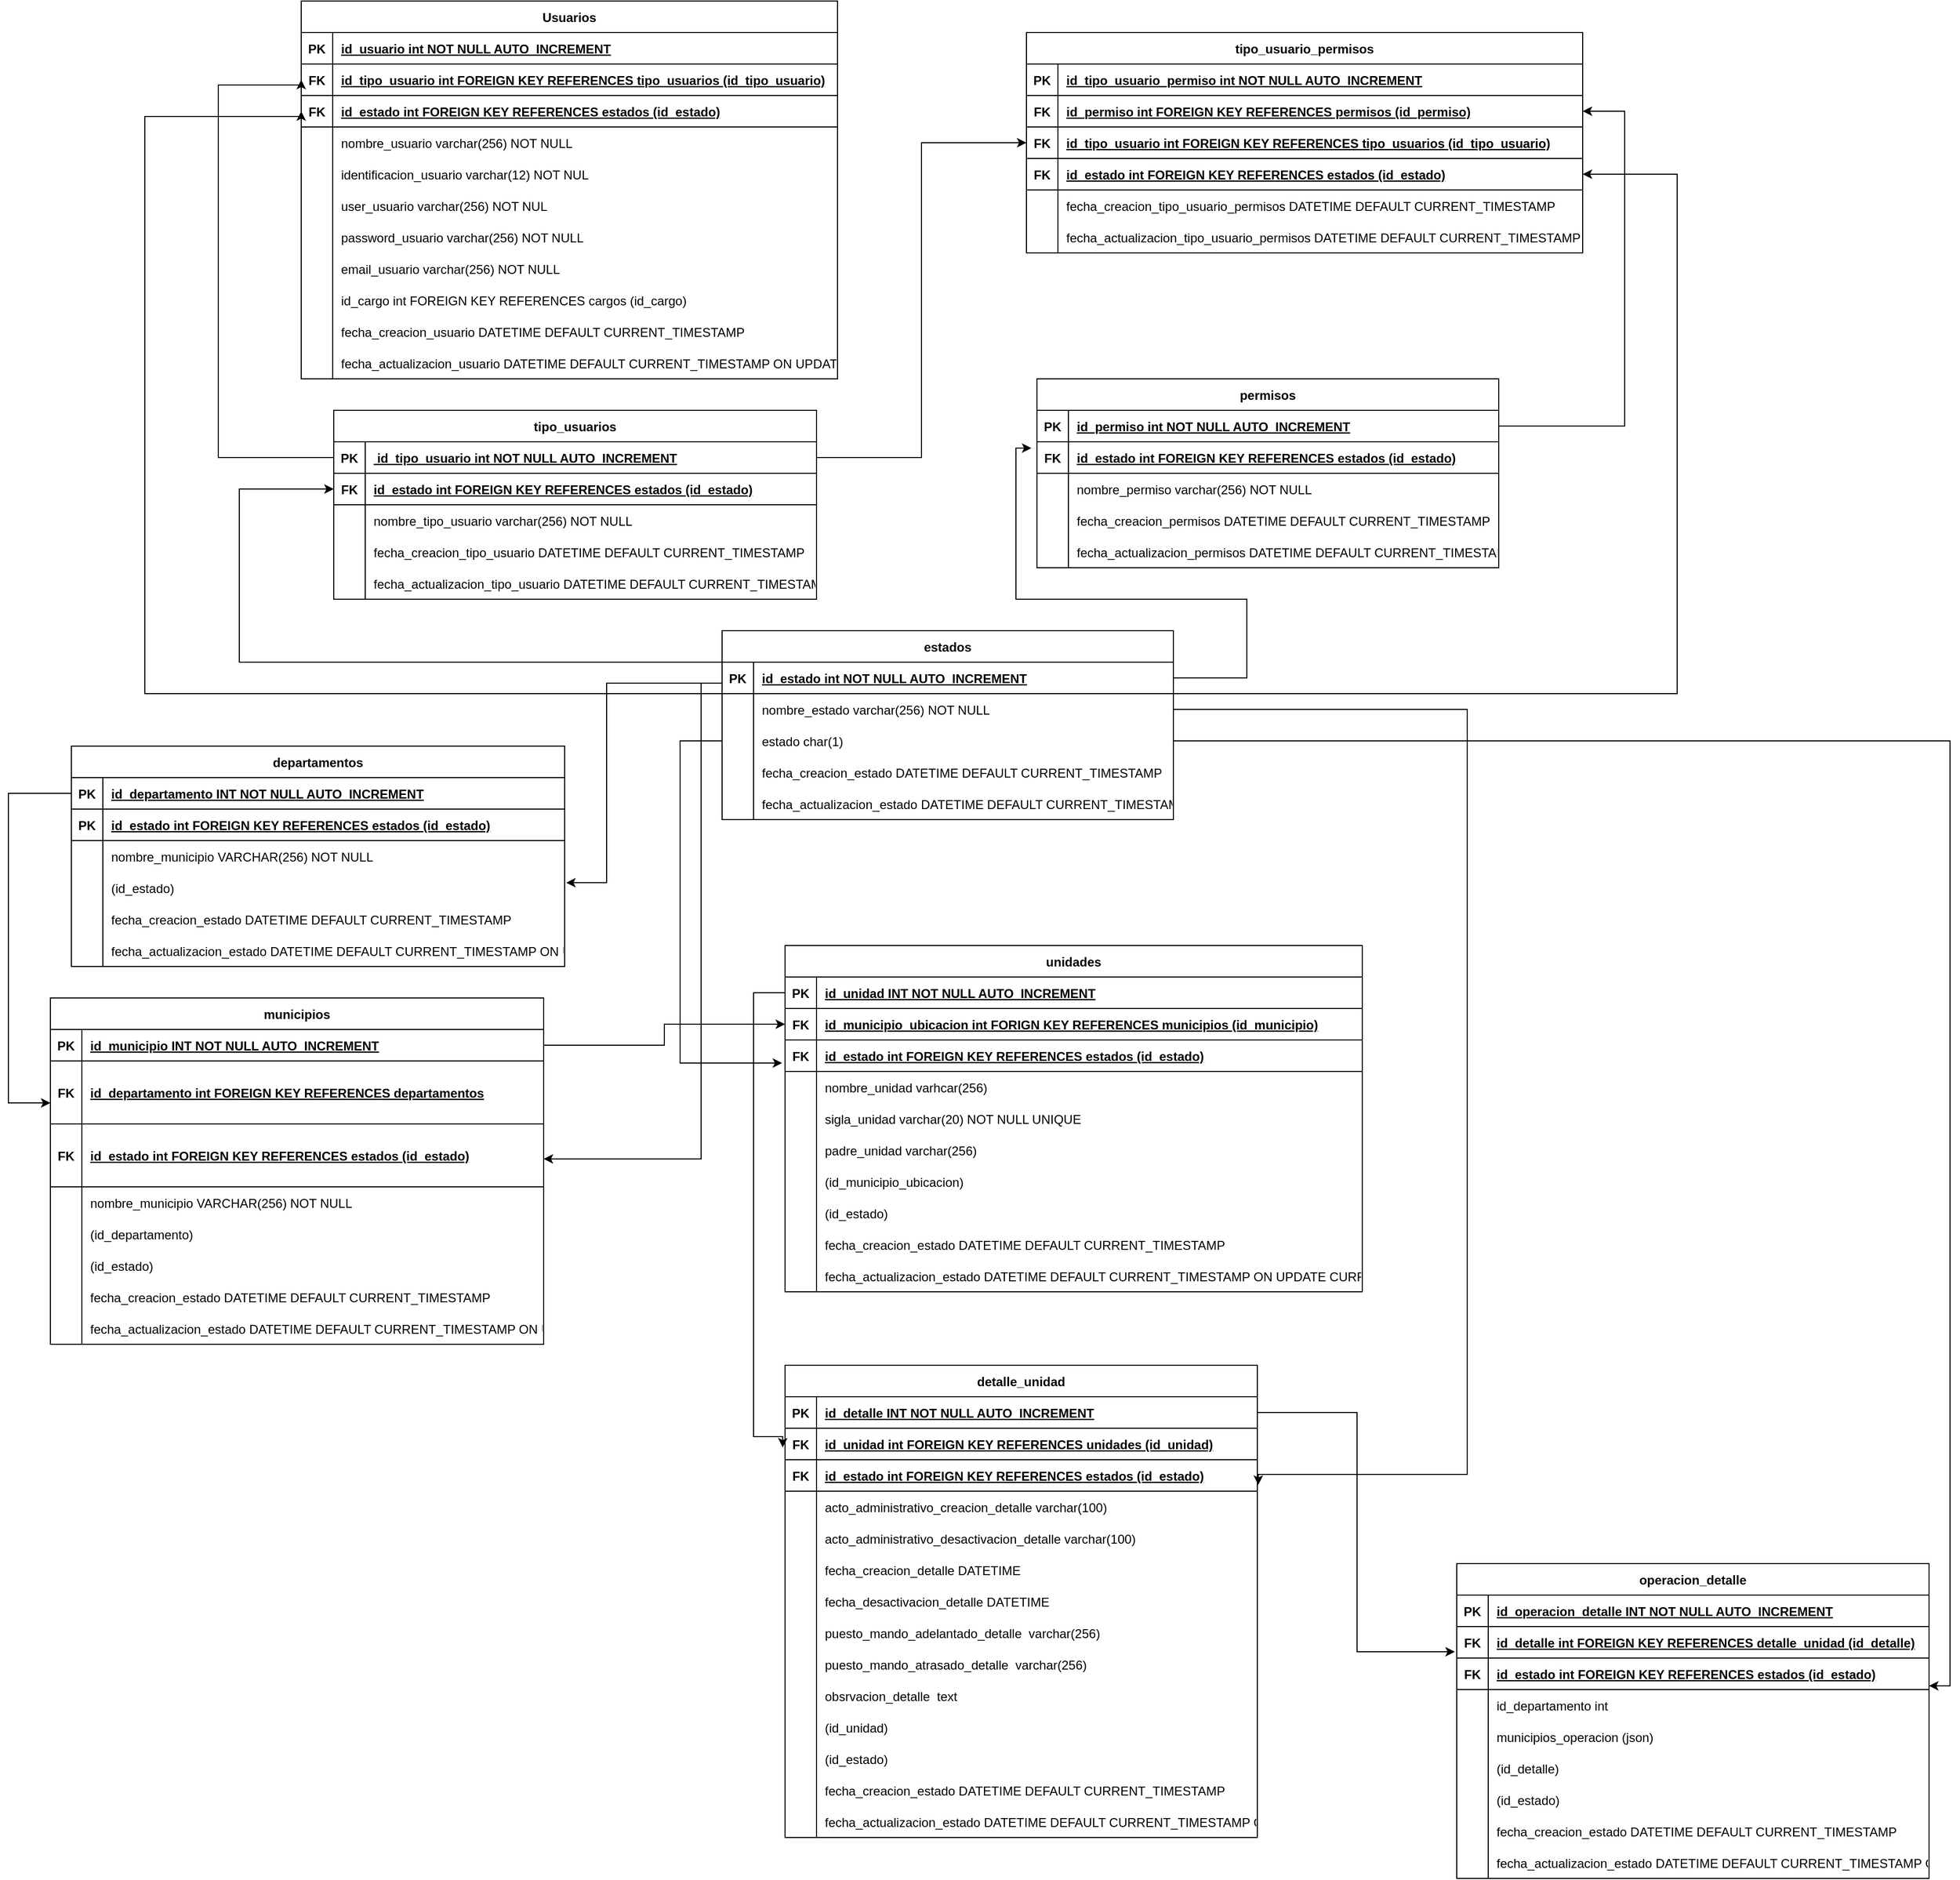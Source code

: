 <mxfile>
    <diagram name="Página-1" id="ZDofNtrWVIXRy-u8SXQp">
        <mxGraphModel dx="2929" dy="565" grid="1" gridSize="10" guides="1" tooltips="1" connect="1" arrows="1" fold="1" page="1" pageScale="1" pageWidth="827" pageHeight="1169" math="0" shadow="0">
            <root>
                <mxCell id="0"/>
                <mxCell id="1" parent="0"/>
                <mxCell id="UjveGxOSZaOVBZubeURH-175" value="Usuarios" style="shape=table;startSize=30;container=1;collapsible=1;childLayout=tableLayout;fixedRows=1;rowLines=0;fontStyle=1;align=center;resizeLast=1;" parent="1" vertex="1">
                    <mxGeometry x="-581" y="20" width="511" height="360" as="geometry"/>
                </mxCell>
                <mxCell id="UjveGxOSZaOVBZubeURH-176" value="" style="shape=tableRow;horizontal=0;startSize=0;swimlaneHead=0;swimlaneBody=0;fillColor=none;collapsible=0;dropTarget=0;points=[[0,0.5],[1,0.5]];portConstraint=eastwest;strokeColor=inherit;top=0;left=0;right=0;bottom=1;" parent="UjveGxOSZaOVBZubeURH-175" vertex="1">
                    <mxGeometry y="30" width="511" height="30" as="geometry"/>
                </mxCell>
                <mxCell id="UjveGxOSZaOVBZubeURH-177" value="PK" style="shape=partialRectangle;overflow=hidden;connectable=0;fillColor=none;strokeColor=inherit;top=0;left=0;bottom=0;right=0;fontStyle=1;" parent="UjveGxOSZaOVBZubeURH-176" vertex="1">
                    <mxGeometry width="30" height="30" as="geometry">
                        <mxRectangle width="30" height="30" as="alternateBounds"/>
                    </mxGeometry>
                </mxCell>
                <mxCell id="UjveGxOSZaOVBZubeURH-178" value="id_usuario int NOT NULL AUTO_INCREMENT" style="shape=partialRectangle;overflow=hidden;connectable=0;fillColor=none;align=left;strokeColor=inherit;top=0;left=0;bottom=0;right=0;spacingLeft=6;fontStyle=5;" parent="UjveGxOSZaOVBZubeURH-176" vertex="1">
                    <mxGeometry x="30" width="481" height="30" as="geometry">
                        <mxRectangle width="481" height="30" as="alternateBounds"/>
                    </mxGeometry>
                </mxCell>
                <mxCell id="UjveGxOSZaOVBZubeURH-179" value="" style="shape=tableRow;horizontal=0;startSize=0;swimlaneHead=0;swimlaneBody=0;fillColor=none;collapsible=0;dropTarget=0;points=[[0,0.5],[1,0.5]];portConstraint=eastwest;strokeColor=inherit;top=0;left=0;right=0;bottom=1;" parent="UjveGxOSZaOVBZubeURH-175" vertex="1">
                    <mxGeometry y="60" width="511" height="30" as="geometry"/>
                </mxCell>
                <mxCell id="UjveGxOSZaOVBZubeURH-180" value="FK" style="shape=partialRectangle;overflow=hidden;connectable=0;fillColor=none;strokeColor=inherit;top=0;left=0;bottom=0;right=0;fontStyle=1;" parent="UjveGxOSZaOVBZubeURH-179" vertex="1">
                    <mxGeometry width="30" height="30" as="geometry">
                        <mxRectangle width="30" height="30" as="alternateBounds"/>
                    </mxGeometry>
                </mxCell>
                <mxCell id="UjveGxOSZaOVBZubeURH-181" value="id_tipo_usuario int FOREIGN KEY REFERENCES tipo_usuarios (id_tipo_usuario)" style="shape=partialRectangle;overflow=hidden;connectable=0;fillColor=none;align=left;strokeColor=inherit;top=0;left=0;bottom=0;right=0;spacingLeft=6;fontStyle=5;" parent="UjveGxOSZaOVBZubeURH-179" vertex="1">
                    <mxGeometry x="30" width="481" height="30" as="geometry">
                        <mxRectangle width="481" height="30" as="alternateBounds"/>
                    </mxGeometry>
                </mxCell>
                <mxCell id="UjveGxOSZaOVBZubeURH-182" value="" style="shape=tableRow;horizontal=0;startSize=0;swimlaneHead=0;swimlaneBody=0;fillColor=none;collapsible=0;dropTarget=0;points=[[0,0.5],[1,0.5]];portConstraint=eastwest;strokeColor=inherit;top=0;left=0;right=0;bottom=1;" parent="UjveGxOSZaOVBZubeURH-175" vertex="1">
                    <mxGeometry y="90" width="511" height="30" as="geometry"/>
                </mxCell>
                <mxCell id="UjveGxOSZaOVBZubeURH-183" value="FK" style="shape=partialRectangle;overflow=hidden;connectable=0;fillColor=none;strokeColor=inherit;top=0;left=0;bottom=0;right=0;fontStyle=1;" parent="UjveGxOSZaOVBZubeURH-182" vertex="1">
                    <mxGeometry width="30" height="30" as="geometry">
                        <mxRectangle width="30" height="30" as="alternateBounds"/>
                    </mxGeometry>
                </mxCell>
                <mxCell id="UjveGxOSZaOVBZubeURH-184" value="id_estado int FOREIGN KEY REFERENCES estados (id_estado)" style="shape=partialRectangle;overflow=hidden;connectable=0;fillColor=none;align=left;strokeColor=inherit;top=0;left=0;bottom=0;right=0;spacingLeft=6;fontStyle=5;" parent="UjveGxOSZaOVBZubeURH-182" vertex="1">
                    <mxGeometry x="30" width="481" height="30" as="geometry">
                        <mxRectangle width="481" height="30" as="alternateBounds"/>
                    </mxGeometry>
                </mxCell>
                <mxCell id="UjveGxOSZaOVBZubeURH-185" value="" style="shape=tableRow;horizontal=0;startSize=0;swimlaneHead=0;swimlaneBody=0;fillColor=none;collapsible=0;dropTarget=0;points=[[0,0.5],[1,0.5]];portConstraint=eastwest;strokeColor=inherit;top=0;left=0;right=0;bottom=0;" parent="UjveGxOSZaOVBZubeURH-175" vertex="1">
                    <mxGeometry y="120" width="511" height="30" as="geometry"/>
                </mxCell>
                <mxCell id="UjveGxOSZaOVBZubeURH-186" value="" style="shape=partialRectangle;overflow=hidden;connectable=0;fillColor=none;strokeColor=inherit;top=0;left=0;bottom=0;right=0;" parent="UjveGxOSZaOVBZubeURH-185" vertex="1">
                    <mxGeometry width="30" height="30" as="geometry">
                        <mxRectangle width="30" height="30" as="alternateBounds"/>
                    </mxGeometry>
                </mxCell>
                <mxCell id="UjveGxOSZaOVBZubeURH-187" value="nombre_usuario varchar(256) NOT NULL" style="shape=partialRectangle;overflow=hidden;connectable=0;fillColor=none;align=left;strokeColor=inherit;top=0;left=0;bottom=0;right=0;spacingLeft=6;" parent="UjveGxOSZaOVBZubeURH-185" vertex="1">
                    <mxGeometry x="30" width="481" height="30" as="geometry">
                        <mxRectangle width="481" height="30" as="alternateBounds"/>
                    </mxGeometry>
                </mxCell>
                <mxCell id="lEG0dKHhjTK8zcrT-MYA-4" value="" style="shape=tableRow;horizontal=0;startSize=0;swimlaneHead=0;swimlaneBody=0;fillColor=none;collapsible=0;dropTarget=0;points=[[0,0.5],[1,0.5]];portConstraint=eastwest;strokeColor=inherit;top=0;left=0;right=0;bottom=0;" parent="UjveGxOSZaOVBZubeURH-175" vertex="1">
                    <mxGeometry y="150" width="511" height="30" as="geometry"/>
                </mxCell>
                <mxCell id="lEG0dKHhjTK8zcrT-MYA-5" value="" style="shape=partialRectangle;overflow=hidden;connectable=0;fillColor=none;strokeColor=inherit;top=0;left=0;bottom=0;right=0;" parent="lEG0dKHhjTK8zcrT-MYA-4" vertex="1">
                    <mxGeometry width="30" height="30" as="geometry">
                        <mxRectangle width="30" height="30" as="alternateBounds"/>
                    </mxGeometry>
                </mxCell>
                <mxCell id="lEG0dKHhjTK8zcrT-MYA-6" value="identificacion_usuario varchar(12) NOT NUL" style="shape=partialRectangle;overflow=hidden;connectable=0;fillColor=none;align=left;strokeColor=inherit;top=0;left=0;bottom=0;right=0;spacingLeft=6;" parent="lEG0dKHhjTK8zcrT-MYA-4" vertex="1">
                    <mxGeometry x="30" width="481" height="30" as="geometry">
                        <mxRectangle width="481" height="30" as="alternateBounds"/>
                    </mxGeometry>
                </mxCell>
                <mxCell id="lEG0dKHhjTK8zcrT-MYA-7" value="" style="shape=tableRow;horizontal=0;startSize=0;swimlaneHead=0;swimlaneBody=0;fillColor=none;collapsible=0;dropTarget=0;points=[[0,0.5],[1,0.5]];portConstraint=eastwest;strokeColor=inherit;top=0;left=0;right=0;bottom=0;" parent="UjveGxOSZaOVBZubeURH-175" vertex="1">
                    <mxGeometry y="180" width="511" height="30" as="geometry"/>
                </mxCell>
                <mxCell id="lEG0dKHhjTK8zcrT-MYA-8" value="" style="shape=partialRectangle;overflow=hidden;connectable=0;fillColor=none;strokeColor=inherit;top=0;left=0;bottom=0;right=0;" parent="lEG0dKHhjTK8zcrT-MYA-7" vertex="1">
                    <mxGeometry width="30" height="30" as="geometry">
                        <mxRectangle width="30" height="30" as="alternateBounds"/>
                    </mxGeometry>
                </mxCell>
                <mxCell id="lEG0dKHhjTK8zcrT-MYA-9" value="user_usuario varchar(256) NOT NUL" style="shape=partialRectangle;overflow=hidden;connectable=0;fillColor=none;align=left;strokeColor=inherit;top=0;left=0;bottom=0;right=0;spacingLeft=6;" parent="lEG0dKHhjTK8zcrT-MYA-7" vertex="1">
                    <mxGeometry x="30" width="481" height="30" as="geometry">
                        <mxRectangle width="481" height="30" as="alternateBounds"/>
                    </mxGeometry>
                </mxCell>
                <mxCell id="lEG0dKHhjTK8zcrT-MYA-10" value="" style="shape=tableRow;horizontal=0;startSize=0;swimlaneHead=0;swimlaneBody=0;fillColor=none;collapsible=0;dropTarget=0;points=[[0,0.5],[1,0.5]];portConstraint=eastwest;strokeColor=inherit;top=0;left=0;right=0;bottom=0;" parent="UjveGxOSZaOVBZubeURH-175" vertex="1">
                    <mxGeometry y="210" width="511" height="30" as="geometry"/>
                </mxCell>
                <mxCell id="lEG0dKHhjTK8zcrT-MYA-11" value="" style="shape=partialRectangle;overflow=hidden;connectable=0;fillColor=none;strokeColor=inherit;top=0;left=0;bottom=0;right=0;" parent="lEG0dKHhjTK8zcrT-MYA-10" vertex="1">
                    <mxGeometry width="30" height="30" as="geometry">
                        <mxRectangle width="30" height="30" as="alternateBounds"/>
                    </mxGeometry>
                </mxCell>
                <mxCell id="lEG0dKHhjTK8zcrT-MYA-12" value="password_usuario varchar(256) NOT NULL" style="shape=partialRectangle;overflow=hidden;connectable=0;fillColor=none;align=left;strokeColor=inherit;top=0;left=0;bottom=0;right=0;spacingLeft=6;" parent="lEG0dKHhjTK8zcrT-MYA-10" vertex="1">
                    <mxGeometry x="30" width="481" height="30" as="geometry">
                        <mxRectangle width="481" height="30" as="alternateBounds"/>
                    </mxGeometry>
                </mxCell>
                <mxCell id="UjveGxOSZaOVBZubeURH-188" value="" style="shape=tableRow;horizontal=0;startSize=0;swimlaneHead=0;swimlaneBody=0;fillColor=none;collapsible=0;dropTarget=0;points=[[0,0.5],[1,0.5]];portConstraint=eastwest;strokeColor=inherit;top=0;left=0;right=0;bottom=0;" parent="UjveGxOSZaOVBZubeURH-175" vertex="1">
                    <mxGeometry y="240" width="511" height="30" as="geometry"/>
                </mxCell>
                <mxCell id="UjveGxOSZaOVBZubeURH-189" value="" style="shape=partialRectangle;overflow=hidden;connectable=0;fillColor=none;strokeColor=inherit;top=0;left=0;bottom=0;right=0;" parent="UjveGxOSZaOVBZubeURH-188" vertex="1">
                    <mxGeometry width="30" height="30" as="geometry">
                        <mxRectangle width="30" height="30" as="alternateBounds"/>
                    </mxGeometry>
                </mxCell>
                <mxCell id="UjveGxOSZaOVBZubeURH-190" value="email_usuario varchar(256) NOT NULL" style="shape=partialRectangle;overflow=hidden;connectable=0;fillColor=none;align=left;strokeColor=inherit;top=0;left=0;bottom=0;right=0;spacingLeft=6;" parent="UjveGxOSZaOVBZubeURH-188" vertex="1">
                    <mxGeometry x="30" width="481" height="30" as="geometry">
                        <mxRectangle width="481" height="30" as="alternateBounds"/>
                    </mxGeometry>
                </mxCell>
                <mxCell id="UjveGxOSZaOVBZubeURH-191" value="" style="shape=tableRow;horizontal=0;startSize=0;swimlaneHead=0;swimlaneBody=0;fillColor=none;collapsible=0;dropTarget=0;points=[[0,0.5],[1,0.5]];portConstraint=eastwest;strokeColor=inherit;top=0;left=0;right=0;bottom=0;" parent="UjveGxOSZaOVBZubeURH-175" vertex="1">
                    <mxGeometry y="270" width="511" height="30" as="geometry"/>
                </mxCell>
                <mxCell id="UjveGxOSZaOVBZubeURH-192" value="" style="shape=partialRectangle;overflow=hidden;connectable=0;fillColor=none;strokeColor=inherit;top=0;left=0;bottom=0;right=0;" parent="UjveGxOSZaOVBZubeURH-191" vertex="1">
                    <mxGeometry width="30" height="30" as="geometry">
                        <mxRectangle width="30" height="30" as="alternateBounds"/>
                    </mxGeometry>
                </mxCell>
                <mxCell id="UjveGxOSZaOVBZubeURH-193" value="id_cargo int FOREIGN KEY REFERENCES cargos (id_cargo)" style="shape=partialRectangle;overflow=hidden;connectable=0;fillColor=none;align=left;strokeColor=inherit;top=0;left=0;bottom=0;right=0;spacingLeft=6;" parent="UjveGxOSZaOVBZubeURH-191" vertex="1">
                    <mxGeometry x="30" width="481" height="30" as="geometry">
                        <mxRectangle width="481" height="30" as="alternateBounds"/>
                    </mxGeometry>
                </mxCell>
                <mxCell id="UjveGxOSZaOVBZubeURH-194" value="" style="shape=tableRow;horizontal=0;startSize=0;swimlaneHead=0;swimlaneBody=0;fillColor=none;collapsible=0;dropTarget=0;points=[[0,0.5],[1,0.5]];portConstraint=eastwest;strokeColor=inherit;top=0;left=0;right=0;bottom=0;" parent="UjveGxOSZaOVBZubeURH-175" vertex="1">
                    <mxGeometry y="300" width="511" height="30" as="geometry"/>
                </mxCell>
                <mxCell id="UjveGxOSZaOVBZubeURH-195" value="" style="shape=partialRectangle;overflow=hidden;connectable=0;fillColor=none;strokeColor=inherit;top=0;left=0;bottom=0;right=0;" parent="UjveGxOSZaOVBZubeURH-194" vertex="1">
                    <mxGeometry width="30" height="30" as="geometry">
                        <mxRectangle width="30" height="30" as="alternateBounds"/>
                    </mxGeometry>
                </mxCell>
                <mxCell id="UjveGxOSZaOVBZubeURH-196" value="fecha_creacion_usuario DATETIME DEFAULT CURRENT_TIMESTAMP" style="shape=partialRectangle;overflow=hidden;connectable=0;fillColor=none;align=left;strokeColor=inherit;top=0;left=0;bottom=0;right=0;spacingLeft=6;" parent="UjveGxOSZaOVBZubeURH-194" vertex="1">
                    <mxGeometry x="30" width="481" height="30" as="geometry">
                        <mxRectangle width="481" height="30" as="alternateBounds"/>
                    </mxGeometry>
                </mxCell>
                <mxCell id="UjveGxOSZaOVBZubeURH-197" value="" style="shape=tableRow;horizontal=0;startSize=0;swimlaneHead=0;swimlaneBody=0;fillColor=none;collapsible=0;dropTarget=0;points=[[0,0.5],[1,0.5]];portConstraint=eastwest;strokeColor=inherit;top=0;left=0;right=0;bottom=0;" parent="UjveGxOSZaOVBZubeURH-175" vertex="1">
                    <mxGeometry y="330" width="511" height="30" as="geometry"/>
                </mxCell>
                <mxCell id="UjveGxOSZaOVBZubeURH-198" value="" style="shape=partialRectangle;overflow=hidden;connectable=0;fillColor=none;strokeColor=inherit;top=0;left=0;bottom=0;right=0;" parent="UjveGxOSZaOVBZubeURH-197" vertex="1">
                    <mxGeometry width="30" height="30" as="geometry">
                        <mxRectangle width="30" height="30" as="alternateBounds"/>
                    </mxGeometry>
                </mxCell>
                <mxCell id="UjveGxOSZaOVBZubeURH-199" value="fecha_actualizacion_usuario DATETIME DEFAULT CURRENT_TIMESTAMP ON UPDATE CURRENT_TIMESTAMP" style="shape=partialRectangle;overflow=hidden;connectable=0;fillColor=none;align=left;strokeColor=inherit;top=0;left=0;bottom=0;right=0;spacingLeft=6;" parent="UjveGxOSZaOVBZubeURH-197" vertex="1">
                    <mxGeometry x="30" width="481" height="30" as="geometry">
                        <mxRectangle width="481" height="30" as="alternateBounds"/>
                    </mxGeometry>
                </mxCell>
                <mxCell id="UjveGxOSZaOVBZubeURH-200" value="tipo_usuarios" style="shape=table;startSize=30;container=1;collapsible=1;childLayout=tableLayout;fixedRows=1;rowLines=0;fontStyle=1;align=center;resizeLast=1;" parent="1" vertex="1">
                    <mxGeometry x="-550" y="410" width="460" height="180" as="geometry"/>
                </mxCell>
                <mxCell id="UjveGxOSZaOVBZubeURH-201" value="" style="shape=tableRow;horizontal=0;startSize=0;swimlaneHead=0;swimlaneBody=0;fillColor=none;collapsible=0;dropTarget=0;points=[[0,0.5],[1,0.5]];portConstraint=eastwest;strokeColor=inherit;top=0;left=0;right=0;bottom=1;" parent="UjveGxOSZaOVBZubeURH-200" vertex="1">
                    <mxGeometry y="30" width="460" height="30" as="geometry"/>
                </mxCell>
                <mxCell id="UjveGxOSZaOVBZubeURH-202" value="PK" style="shape=partialRectangle;overflow=hidden;connectable=0;fillColor=none;strokeColor=inherit;top=0;left=0;bottom=0;right=0;fontStyle=1;" parent="UjveGxOSZaOVBZubeURH-201" vertex="1">
                    <mxGeometry width="30" height="30" as="geometry">
                        <mxRectangle width="30" height="30" as="alternateBounds"/>
                    </mxGeometry>
                </mxCell>
                <mxCell id="UjveGxOSZaOVBZubeURH-203" value=" id_tipo_usuario int NOT NULL AUTO_INCREMENT" style="shape=partialRectangle;overflow=hidden;connectable=0;fillColor=none;align=left;strokeColor=inherit;top=0;left=0;bottom=0;right=0;spacingLeft=6;fontStyle=5;" parent="UjveGxOSZaOVBZubeURH-201" vertex="1">
                    <mxGeometry x="30" width="430" height="30" as="geometry">
                        <mxRectangle width="430" height="30" as="alternateBounds"/>
                    </mxGeometry>
                </mxCell>
                <mxCell id="UjveGxOSZaOVBZubeURH-204" value="" style="shape=tableRow;horizontal=0;startSize=0;swimlaneHead=0;swimlaneBody=0;fillColor=none;collapsible=0;dropTarget=0;points=[[0,0.5],[1,0.5]];portConstraint=eastwest;strokeColor=inherit;top=0;left=0;right=0;bottom=1;" parent="UjveGxOSZaOVBZubeURH-200" vertex="1">
                    <mxGeometry y="60" width="460" height="30" as="geometry"/>
                </mxCell>
                <mxCell id="UjveGxOSZaOVBZubeURH-205" value="FK" style="shape=partialRectangle;overflow=hidden;connectable=0;fillColor=none;strokeColor=inherit;top=0;left=0;bottom=0;right=0;fontStyle=1;" parent="UjveGxOSZaOVBZubeURH-204" vertex="1">
                    <mxGeometry width="30" height="30" as="geometry">
                        <mxRectangle width="30" height="30" as="alternateBounds"/>
                    </mxGeometry>
                </mxCell>
                <mxCell id="UjveGxOSZaOVBZubeURH-206" value="id_estado int FOREIGN KEY REFERENCES estados (id_estado)" style="shape=partialRectangle;overflow=hidden;connectable=0;fillColor=none;align=left;strokeColor=inherit;top=0;left=0;bottom=0;right=0;spacingLeft=6;fontStyle=5;" parent="UjveGxOSZaOVBZubeURH-204" vertex="1">
                    <mxGeometry x="30" width="430" height="30" as="geometry">
                        <mxRectangle width="430" height="30" as="alternateBounds"/>
                    </mxGeometry>
                </mxCell>
                <mxCell id="UjveGxOSZaOVBZubeURH-207" value="" style="shape=tableRow;horizontal=0;startSize=0;swimlaneHead=0;swimlaneBody=0;fillColor=none;collapsible=0;dropTarget=0;points=[[0,0.5],[1,0.5]];portConstraint=eastwest;strokeColor=inherit;top=0;left=0;right=0;bottom=0;" parent="UjveGxOSZaOVBZubeURH-200" vertex="1">
                    <mxGeometry y="90" width="460" height="30" as="geometry"/>
                </mxCell>
                <mxCell id="UjveGxOSZaOVBZubeURH-208" value="" style="shape=partialRectangle;overflow=hidden;connectable=0;fillColor=none;strokeColor=inherit;top=0;left=0;bottom=0;right=0;" parent="UjveGxOSZaOVBZubeURH-207" vertex="1">
                    <mxGeometry width="30" height="30" as="geometry">
                        <mxRectangle width="30" height="30" as="alternateBounds"/>
                    </mxGeometry>
                </mxCell>
                <mxCell id="UjveGxOSZaOVBZubeURH-209" value="nombre_tipo_usuario varchar(256) NOT NULL" style="shape=partialRectangle;overflow=hidden;connectable=0;fillColor=none;align=left;strokeColor=inherit;top=0;left=0;bottom=0;right=0;spacingLeft=6;" parent="UjveGxOSZaOVBZubeURH-207" vertex="1">
                    <mxGeometry x="30" width="430" height="30" as="geometry">
                        <mxRectangle width="430" height="30" as="alternateBounds"/>
                    </mxGeometry>
                </mxCell>
                <mxCell id="UjveGxOSZaOVBZubeURH-210" value="" style="shape=tableRow;horizontal=0;startSize=0;swimlaneHead=0;swimlaneBody=0;fillColor=none;collapsible=0;dropTarget=0;points=[[0,0.5],[1,0.5]];portConstraint=eastwest;strokeColor=inherit;top=0;left=0;right=0;bottom=0;" parent="UjveGxOSZaOVBZubeURH-200" vertex="1">
                    <mxGeometry y="120" width="460" height="30" as="geometry"/>
                </mxCell>
                <mxCell id="UjveGxOSZaOVBZubeURH-211" value="" style="shape=partialRectangle;overflow=hidden;connectable=0;fillColor=none;strokeColor=inherit;top=0;left=0;bottom=0;right=0;" parent="UjveGxOSZaOVBZubeURH-210" vertex="1">
                    <mxGeometry width="30" height="30" as="geometry">
                        <mxRectangle width="30" height="30" as="alternateBounds"/>
                    </mxGeometry>
                </mxCell>
                <mxCell id="UjveGxOSZaOVBZubeURH-212" value="fecha_creacion_tipo_usuario DATETIME DEFAULT CURRENT_TIMESTAMP" style="shape=partialRectangle;overflow=hidden;connectable=0;fillColor=none;align=left;strokeColor=inherit;top=0;left=0;bottom=0;right=0;spacingLeft=6;" parent="UjveGxOSZaOVBZubeURH-210" vertex="1">
                    <mxGeometry x="30" width="430" height="30" as="geometry">
                        <mxRectangle width="430" height="30" as="alternateBounds"/>
                    </mxGeometry>
                </mxCell>
                <mxCell id="UjveGxOSZaOVBZubeURH-213" value="" style="shape=tableRow;horizontal=0;startSize=0;swimlaneHead=0;swimlaneBody=0;fillColor=none;collapsible=0;dropTarget=0;points=[[0,0.5],[1,0.5]];portConstraint=eastwest;strokeColor=inherit;top=0;left=0;right=0;bottom=0;" parent="UjveGxOSZaOVBZubeURH-200" vertex="1">
                    <mxGeometry y="150" width="460" height="30" as="geometry"/>
                </mxCell>
                <mxCell id="UjveGxOSZaOVBZubeURH-214" value="" style="shape=partialRectangle;overflow=hidden;connectable=0;fillColor=none;strokeColor=inherit;top=0;left=0;bottom=0;right=0;" parent="UjveGxOSZaOVBZubeURH-213" vertex="1">
                    <mxGeometry width="30" height="30" as="geometry">
                        <mxRectangle width="30" height="30" as="alternateBounds"/>
                    </mxGeometry>
                </mxCell>
                <mxCell id="UjveGxOSZaOVBZubeURH-215" value="fecha_actualizacion_tipo_usuario DATETIME DEFAULT CURRENT_TIMESTAMP ON UPDATE CURRENT_TIMESTAMP" style="shape=partialRectangle;overflow=hidden;connectable=0;fillColor=none;align=left;strokeColor=inherit;top=0;left=0;bottom=0;right=0;spacingLeft=6;" parent="UjveGxOSZaOVBZubeURH-213" vertex="1">
                    <mxGeometry x="30" width="430" height="30" as="geometry">
                        <mxRectangle width="430" height="30" as="alternateBounds"/>
                    </mxGeometry>
                </mxCell>
                <mxCell id="UjveGxOSZaOVBZubeURH-216" value="permisos" style="shape=table;startSize=30;container=1;collapsible=1;childLayout=tableLayout;fixedRows=1;rowLines=0;fontStyle=1;align=center;resizeLast=1;" parent="1" vertex="1">
                    <mxGeometry x="120" y="380" width="440" height="180" as="geometry"/>
                </mxCell>
                <mxCell id="UjveGxOSZaOVBZubeURH-217" value="" style="shape=tableRow;horizontal=0;startSize=0;swimlaneHead=0;swimlaneBody=0;fillColor=none;collapsible=0;dropTarget=0;points=[[0,0.5],[1,0.5]];portConstraint=eastwest;strokeColor=inherit;top=0;left=0;right=0;bottom=1;" parent="UjveGxOSZaOVBZubeURH-216" vertex="1">
                    <mxGeometry y="30" width="440" height="30" as="geometry"/>
                </mxCell>
                <mxCell id="UjveGxOSZaOVBZubeURH-218" value="PK" style="shape=partialRectangle;overflow=hidden;connectable=0;fillColor=none;strokeColor=inherit;top=0;left=0;bottom=0;right=0;fontStyle=1;" parent="UjveGxOSZaOVBZubeURH-217" vertex="1">
                    <mxGeometry width="30" height="30" as="geometry">
                        <mxRectangle width="30" height="30" as="alternateBounds"/>
                    </mxGeometry>
                </mxCell>
                <mxCell id="UjveGxOSZaOVBZubeURH-219" value="id_permiso int NOT NULL AUTO_INCREMENT" style="shape=partialRectangle;overflow=hidden;connectable=0;fillColor=none;align=left;strokeColor=inherit;top=0;left=0;bottom=0;right=0;spacingLeft=6;fontStyle=5;" parent="UjveGxOSZaOVBZubeURH-217" vertex="1">
                    <mxGeometry x="30" width="410" height="30" as="geometry">
                        <mxRectangle width="410" height="30" as="alternateBounds"/>
                    </mxGeometry>
                </mxCell>
                <mxCell id="UjveGxOSZaOVBZubeURH-220" value="" style="shape=tableRow;horizontal=0;startSize=0;swimlaneHead=0;swimlaneBody=0;fillColor=none;collapsible=0;dropTarget=0;points=[[0,0.5],[1,0.5]];portConstraint=eastwest;strokeColor=inherit;top=0;left=0;right=0;bottom=1;" parent="UjveGxOSZaOVBZubeURH-216" vertex="1">
                    <mxGeometry y="60" width="440" height="30" as="geometry"/>
                </mxCell>
                <mxCell id="UjveGxOSZaOVBZubeURH-221" value="FK" style="shape=partialRectangle;overflow=hidden;connectable=0;fillColor=none;strokeColor=inherit;top=0;left=0;bottom=0;right=0;fontStyle=1;" parent="UjveGxOSZaOVBZubeURH-220" vertex="1">
                    <mxGeometry width="30" height="30" as="geometry">
                        <mxRectangle width="30" height="30" as="alternateBounds"/>
                    </mxGeometry>
                </mxCell>
                <mxCell id="UjveGxOSZaOVBZubeURH-222" value="id_estado int FOREIGN KEY REFERENCES estados (id_estado)" style="shape=partialRectangle;overflow=hidden;connectable=0;fillColor=none;align=left;strokeColor=inherit;top=0;left=0;bottom=0;right=0;spacingLeft=6;fontStyle=5;" parent="UjveGxOSZaOVBZubeURH-220" vertex="1">
                    <mxGeometry x="30" width="410" height="30" as="geometry">
                        <mxRectangle width="410" height="30" as="alternateBounds"/>
                    </mxGeometry>
                </mxCell>
                <mxCell id="UjveGxOSZaOVBZubeURH-223" value="" style="shape=tableRow;horizontal=0;startSize=0;swimlaneHead=0;swimlaneBody=0;fillColor=none;collapsible=0;dropTarget=0;points=[[0,0.5],[1,0.5]];portConstraint=eastwest;strokeColor=inherit;top=0;left=0;right=0;bottom=0;" parent="UjveGxOSZaOVBZubeURH-216" vertex="1">
                    <mxGeometry y="90" width="440" height="30" as="geometry"/>
                </mxCell>
                <mxCell id="UjveGxOSZaOVBZubeURH-224" value="" style="shape=partialRectangle;overflow=hidden;connectable=0;fillColor=none;strokeColor=inherit;top=0;left=0;bottom=0;right=0;" parent="UjveGxOSZaOVBZubeURH-223" vertex="1">
                    <mxGeometry width="30" height="30" as="geometry">
                        <mxRectangle width="30" height="30" as="alternateBounds"/>
                    </mxGeometry>
                </mxCell>
                <mxCell id="UjveGxOSZaOVBZubeURH-225" value="nombre_permiso varchar(256) NOT NULL" style="shape=partialRectangle;overflow=hidden;connectable=0;fillColor=none;align=left;strokeColor=inherit;top=0;left=0;bottom=0;right=0;spacingLeft=6;" parent="UjveGxOSZaOVBZubeURH-223" vertex="1">
                    <mxGeometry x="30" width="410" height="30" as="geometry">
                        <mxRectangle width="410" height="30" as="alternateBounds"/>
                    </mxGeometry>
                </mxCell>
                <mxCell id="UjveGxOSZaOVBZubeURH-226" value="" style="shape=tableRow;horizontal=0;startSize=0;swimlaneHead=0;swimlaneBody=0;fillColor=none;collapsible=0;dropTarget=0;points=[[0,0.5],[1,0.5]];portConstraint=eastwest;strokeColor=inherit;top=0;left=0;right=0;bottom=0;" parent="UjveGxOSZaOVBZubeURH-216" vertex="1">
                    <mxGeometry y="120" width="440" height="30" as="geometry"/>
                </mxCell>
                <mxCell id="UjveGxOSZaOVBZubeURH-227" value="" style="shape=partialRectangle;overflow=hidden;connectable=0;fillColor=none;strokeColor=inherit;top=0;left=0;bottom=0;right=0;" parent="UjveGxOSZaOVBZubeURH-226" vertex="1">
                    <mxGeometry width="30" height="30" as="geometry">
                        <mxRectangle width="30" height="30" as="alternateBounds"/>
                    </mxGeometry>
                </mxCell>
                <mxCell id="UjveGxOSZaOVBZubeURH-228" value="fecha_creacion_permisos DATETIME DEFAULT CURRENT_TIMESTAMP" style="shape=partialRectangle;overflow=hidden;connectable=0;fillColor=none;align=left;strokeColor=inherit;top=0;left=0;bottom=0;right=0;spacingLeft=6;" parent="UjveGxOSZaOVBZubeURH-226" vertex="1">
                    <mxGeometry x="30" width="410" height="30" as="geometry">
                        <mxRectangle width="410" height="30" as="alternateBounds"/>
                    </mxGeometry>
                </mxCell>
                <mxCell id="UjveGxOSZaOVBZubeURH-229" value="" style="shape=tableRow;horizontal=0;startSize=0;swimlaneHead=0;swimlaneBody=0;fillColor=none;collapsible=0;dropTarget=0;points=[[0,0.5],[1,0.5]];portConstraint=eastwest;strokeColor=inherit;top=0;left=0;right=0;bottom=0;" parent="UjveGxOSZaOVBZubeURH-216" vertex="1">
                    <mxGeometry y="150" width="440" height="30" as="geometry"/>
                </mxCell>
                <mxCell id="UjveGxOSZaOVBZubeURH-230" value="" style="shape=partialRectangle;overflow=hidden;connectable=0;fillColor=none;strokeColor=inherit;top=0;left=0;bottom=0;right=0;" parent="UjveGxOSZaOVBZubeURH-229" vertex="1">
                    <mxGeometry width="30" height="30" as="geometry">
                        <mxRectangle width="30" height="30" as="alternateBounds"/>
                    </mxGeometry>
                </mxCell>
                <mxCell id="UjveGxOSZaOVBZubeURH-231" value="fecha_actualizacion_permisos DATETIME DEFAULT CURRENT_TIMESTAMP ON UPDATE CURRENT_TIMESTAMP" style="shape=partialRectangle;overflow=hidden;connectable=0;fillColor=none;align=left;strokeColor=inherit;top=0;left=0;bottom=0;right=0;spacingLeft=6;" parent="UjveGxOSZaOVBZubeURH-229" vertex="1">
                    <mxGeometry x="30" width="410" height="30" as="geometry">
                        <mxRectangle width="410" height="30" as="alternateBounds"/>
                    </mxGeometry>
                </mxCell>
                <mxCell id="UjveGxOSZaOVBZubeURH-232" value="tipo_usuario_permisos" style="shape=table;startSize=30;container=1;collapsible=1;childLayout=tableLayout;fixedRows=1;rowLines=0;fontStyle=1;align=center;resizeLast=1;" parent="1" vertex="1">
                    <mxGeometry x="110" y="50" width="530" height="210" as="geometry"/>
                </mxCell>
                <mxCell id="UjveGxOSZaOVBZubeURH-233" value="" style="shape=tableRow;horizontal=0;startSize=0;swimlaneHead=0;swimlaneBody=0;fillColor=none;collapsible=0;dropTarget=0;points=[[0,0.5],[1,0.5]];portConstraint=eastwest;strokeColor=inherit;top=0;left=0;right=0;bottom=1;" parent="UjveGxOSZaOVBZubeURH-232" vertex="1">
                    <mxGeometry y="30" width="530" height="30" as="geometry"/>
                </mxCell>
                <mxCell id="UjveGxOSZaOVBZubeURH-234" value="PK" style="shape=partialRectangle;overflow=hidden;connectable=0;fillColor=none;strokeColor=inherit;top=0;left=0;bottom=0;right=0;fontStyle=1;" parent="UjveGxOSZaOVBZubeURH-233" vertex="1">
                    <mxGeometry width="30" height="30" as="geometry">
                        <mxRectangle width="30" height="30" as="alternateBounds"/>
                    </mxGeometry>
                </mxCell>
                <mxCell id="UjveGxOSZaOVBZubeURH-235" value="id_tipo_usuario_permiso int NOT NULL AUTO_INCREMENT" style="shape=partialRectangle;overflow=hidden;connectable=0;fillColor=none;align=left;strokeColor=inherit;top=0;left=0;bottom=0;right=0;spacingLeft=6;fontStyle=5;" parent="UjveGxOSZaOVBZubeURH-233" vertex="1">
                    <mxGeometry x="30" width="500" height="30" as="geometry">
                        <mxRectangle width="500" height="30" as="alternateBounds"/>
                    </mxGeometry>
                </mxCell>
                <mxCell id="UjveGxOSZaOVBZubeURH-236" value="" style="shape=tableRow;horizontal=0;startSize=0;swimlaneHead=0;swimlaneBody=0;fillColor=none;collapsible=0;dropTarget=0;points=[[0,0.5],[1,0.5]];portConstraint=eastwest;strokeColor=inherit;top=0;left=0;right=0;bottom=1;" parent="UjveGxOSZaOVBZubeURH-232" vertex="1">
                    <mxGeometry y="60" width="530" height="30" as="geometry"/>
                </mxCell>
                <mxCell id="UjveGxOSZaOVBZubeURH-237" value="FK" style="shape=partialRectangle;overflow=hidden;connectable=0;fillColor=none;strokeColor=inherit;top=0;left=0;bottom=0;right=0;fontStyle=1;" parent="UjveGxOSZaOVBZubeURH-236" vertex="1">
                    <mxGeometry width="30" height="30" as="geometry">
                        <mxRectangle width="30" height="30" as="alternateBounds"/>
                    </mxGeometry>
                </mxCell>
                <mxCell id="UjveGxOSZaOVBZubeURH-238" value="id_permiso int FOREIGN KEY REFERENCES permisos (id_permiso)" style="shape=partialRectangle;overflow=hidden;connectable=0;fillColor=none;align=left;strokeColor=inherit;top=0;left=0;bottom=0;right=0;spacingLeft=6;fontStyle=5;" parent="UjveGxOSZaOVBZubeURH-236" vertex="1">
                    <mxGeometry x="30" width="500" height="30" as="geometry">
                        <mxRectangle width="500" height="30" as="alternateBounds"/>
                    </mxGeometry>
                </mxCell>
                <mxCell id="UjveGxOSZaOVBZubeURH-239" value="" style="shape=tableRow;horizontal=0;startSize=0;swimlaneHead=0;swimlaneBody=0;fillColor=none;collapsible=0;dropTarget=0;points=[[0,0.5],[1,0.5]];portConstraint=eastwest;strokeColor=inherit;top=0;left=0;right=0;bottom=1;" parent="UjveGxOSZaOVBZubeURH-232" vertex="1">
                    <mxGeometry y="90" width="530" height="30" as="geometry"/>
                </mxCell>
                <mxCell id="UjveGxOSZaOVBZubeURH-240" value="FK" style="shape=partialRectangle;overflow=hidden;connectable=0;fillColor=none;strokeColor=inherit;top=0;left=0;bottom=0;right=0;fontStyle=1;" parent="UjveGxOSZaOVBZubeURH-239" vertex="1">
                    <mxGeometry width="30" height="30" as="geometry">
                        <mxRectangle width="30" height="30" as="alternateBounds"/>
                    </mxGeometry>
                </mxCell>
                <mxCell id="UjveGxOSZaOVBZubeURH-241" value="id_tipo_usuario int FOREIGN KEY REFERENCES tipo_usuarios (id_tipo_usuario)" style="shape=partialRectangle;overflow=hidden;connectable=0;fillColor=none;align=left;strokeColor=inherit;top=0;left=0;bottom=0;right=0;spacingLeft=6;fontStyle=5;" parent="UjveGxOSZaOVBZubeURH-239" vertex="1">
                    <mxGeometry x="30" width="500" height="30" as="geometry">
                        <mxRectangle width="500" height="30" as="alternateBounds"/>
                    </mxGeometry>
                </mxCell>
                <mxCell id="UjveGxOSZaOVBZubeURH-242" value="" style="shape=tableRow;horizontal=0;startSize=0;swimlaneHead=0;swimlaneBody=0;fillColor=none;collapsible=0;dropTarget=0;points=[[0,0.5],[1,0.5]];portConstraint=eastwest;strokeColor=inherit;top=0;left=0;right=0;bottom=1;" parent="UjveGxOSZaOVBZubeURH-232" vertex="1">
                    <mxGeometry y="120" width="530" height="30" as="geometry"/>
                </mxCell>
                <mxCell id="UjveGxOSZaOVBZubeURH-243" value="FK" style="shape=partialRectangle;overflow=hidden;connectable=0;fillColor=none;strokeColor=inherit;top=0;left=0;bottom=0;right=0;fontStyle=1;" parent="UjveGxOSZaOVBZubeURH-242" vertex="1">
                    <mxGeometry width="30" height="30" as="geometry">
                        <mxRectangle width="30" height="30" as="alternateBounds"/>
                    </mxGeometry>
                </mxCell>
                <mxCell id="UjveGxOSZaOVBZubeURH-244" value="id_estado int FOREIGN KEY REFERENCES estados (id_estado)" style="shape=partialRectangle;overflow=hidden;connectable=0;fillColor=none;align=left;strokeColor=inherit;top=0;left=0;bottom=0;right=0;spacingLeft=6;fontStyle=5;" parent="UjveGxOSZaOVBZubeURH-242" vertex="1">
                    <mxGeometry x="30" width="500" height="30" as="geometry">
                        <mxRectangle width="500" height="30" as="alternateBounds"/>
                    </mxGeometry>
                </mxCell>
                <mxCell id="UjveGxOSZaOVBZubeURH-245" value="" style="shape=tableRow;horizontal=0;startSize=0;swimlaneHead=0;swimlaneBody=0;fillColor=none;collapsible=0;dropTarget=0;points=[[0,0.5],[1,0.5]];portConstraint=eastwest;strokeColor=inherit;top=0;left=0;right=0;bottom=0;" parent="UjveGxOSZaOVBZubeURH-232" vertex="1">
                    <mxGeometry y="150" width="530" height="30" as="geometry"/>
                </mxCell>
                <mxCell id="UjveGxOSZaOVBZubeURH-246" value="" style="shape=partialRectangle;overflow=hidden;connectable=0;fillColor=none;strokeColor=inherit;top=0;left=0;bottom=0;right=0;" parent="UjveGxOSZaOVBZubeURH-245" vertex="1">
                    <mxGeometry width="30" height="30" as="geometry">
                        <mxRectangle width="30" height="30" as="alternateBounds"/>
                    </mxGeometry>
                </mxCell>
                <mxCell id="UjveGxOSZaOVBZubeURH-247" value="fecha_creacion_tipo_usuario_permisos DATETIME DEFAULT CURRENT_TIMESTAMP" style="shape=partialRectangle;overflow=hidden;connectable=0;fillColor=none;align=left;strokeColor=inherit;top=0;left=0;bottom=0;right=0;spacingLeft=6;" parent="UjveGxOSZaOVBZubeURH-245" vertex="1">
                    <mxGeometry x="30" width="500" height="30" as="geometry">
                        <mxRectangle width="500" height="30" as="alternateBounds"/>
                    </mxGeometry>
                </mxCell>
                <mxCell id="UjveGxOSZaOVBZubeURH-248" value="" style="shape=tableRow;horizontal=0;startSize=0;swimlaneHead=0;swimlaneBody=0;fillColor=none;collapsible=0;dropTarget=0;points=[[0,0.5],[1,0.5]];portConstraint=eastwest;strokeColor=inherit;top=0;left=0;right=0;bottom=0;" parent="UjveGxOSZaOVBZubeURH-232" vertex="1">
                    <mxGeometry y="180" width="530" height="30" as="geometry"/>
                </mxCell>
                <mxCell id="UjveGxOSZaOVBZubeURH-249" value="" style="shape=partialRectangle;overflow=hidden;connectable=0;fillColor=none;strokeColor=inherit;top=0;left=0;bottom=0;right=0;" parent="UjveGxOSZaOVBZubeURH-248" vertex="1">
                    <mxGeometry width="30" height="30" as="geometry">
                        <mxRectangle width="30" height="30" as="alternateBounds"/>
                    </mxGeometry>
                </mxCell>
                <mxCell id="UjveGxOSZaOVBZubeURH-250" value="fecha_actualizacion_tipo_usuario_permisos DATETIME DEFAULT CURRENT_TIMESTAMP ON UPDATE CURRENT_TIMESTAMP" style="shape=partialRectangle;overflow=hidden;connectable=0;fillColor=none;align=left;strokeColor=inherit;top=0;left=0;bottom=0;right=0;spacingLeft=6;" parent="UjveGxOSZaOVBZubeURH-248" vertex="1">
                    <mxGeometry x="30" width="500" height="30" as="geometry">
                        <mxRectangle width="500" height="30" as="alternateBounds"/>
                    </mxGeometry>
                </mxCell>
                <mxCell id="3gqIP_9gsyAB3ntUc4ct-3" style="edgeStyle=orthogonalEdgeStyle;rounded=0;orthogonalLoop=1;jettySize=auto;html=1;entryX=1.003;entryY=0.338;entryDx=0;entryDy=0;entryPerimeter=0;" parent="1" target="3gqIP_9gsyAB3ntUc4ct-93" edge="1">
                    <mxGeometry relative="1" as="geometry">
                        <mxPoint x="-307.7" y="969.38" as="targetPoint"/>
                        <mxPoint x="-180" y="670" as="sourcePoint"/>
                        <Array as="points">
                            <mxPoint x="-290" y="670"/>
                            <mxPoint x="-290" y="860"/>
                        </Array>
                    </mxGeometry>
                </mxCell>
                <mxCell id="3gqIP_9gsyAB3ntUc4ct-102" style="edgeStyle=orthogonalEdgeStyle;rounded=0;orthogonalLoop=1;jettySize=auto;html=1;entryX=1;entryY=0.556;entryDx=0;entryDy=0;entryPerimeter=0;" parent="1" target="3gqIP_9gsyAB3ntUc4ct-129" edge="1">
                    <mxGeometry relative="1" as="geometry">
                        <mxPoint x="-250" y="720" as="targetPoint"/>
                        <mxPoint x="-180" y="670" as="sourcePoint"/>
                        <Array as="points">
                            <mxPoint x="-200" y="670"/>
                            <mxPoint x="-200" y="1123"/>
                        </Array>
                    </mxGeometry>
                </mxCell>
                <mxCell id="UjveGxOSZaOVBZubeURH-251" value="estados" style="shape=table;startSize=30;container=1;collapsible=1;childLayout=tableLayout;fixedRows=1;rowLines=0;fontStyle=1;align=center;resizeLast=1;" parent="1" vertex="1">
                    <mxGeometry x="-180" y="620" width="430" height="180" as="geometry"/>
                </mxCell>
                <mxCell id="UjveGxOSZaOVBZubeURH-252" value="" style="shape=tableRow;horizontal=0;startSize=0;swimlaneHead=0;swimlaneBody=0;fillColor=none;collapsible=0;dropTarget=0;points=[[0,0.5],[1,0.5]];portConstraint=eastwest;strokeColor=inherit;top=0;left=0;right=0;bottom=1;" parent="UjveGxOSZaOVBZubeURH-251" vertex="1">
                    <mxGeometry y="30" width="430" height="30" as="geometry"/>
                </mxCell>
                <mxCell id="UjveGxOSZaOVBZubeURH-253" value="PK" style="shape=partialRectangle;overflow=hidden;connectable=0;fillColor=none;strokeColor=inherit;top=0;left=0;bottom=0;right=0;fontStyle=1;" parent="UjveGxOSZaOVBZubeURH-252" vertex="1">
                    <mxGeometry width="30" height="30" as="geometry">
                        <mxRectangle width="30" height="30" as="alternateBounds"/>
                    </mxGeometry>
                </mxCell>
                <mxCell id="UjveGxOSZaOVBZubeURH-254" value="id_estado int NOT NULL  AUTO_INCREMENT" style="shape=partialRectangle;overflow=hidden;connectable=0;fillColor=none;align=left;strokeColor=inherit;top=0;left=0;bottom=0;right=0;spacingLeft=6;fontStyle=5;" parent="UjveGxOSZaOVBZubeURH-252" vertex="1">
                    <mxGeometry x="30" width="400" height="30" as="geometry">
                        <mxRectangle width="400" height="30" as="alternateBounds"/>
                    </mxGeometry>
                </mxCell>
                <mxCell id="UjveGxOSZaOVBZubeURH-255" value="" style="shape=tableRow;horizontal=0;startSize=0;swimlaneHead=0;swimlaneBody=0;fillColor=none;collapsible=0;dropTarget=0;points=[[0,0.5],[1,0.5]];portConstraint=eastwest;strokeColor=inherit;top=0;left=0;right=0;bottom=0;" parent="UjveGxOSZaOVBZubeURH-251" vertex="1">
                    <mxGeometry y="60" width="430" height="30" as="geometry"/>
                </mxCell>
                <mxCell id="UjveGxOSZaOVBZubeURH-256" value="" style="shape=partialRectangle;overflow=hidden;connectable=0;fillColor=none;strokeColor=inherit;top=0;left=0;bottom=0;right=0;" parent="UjveGxOSZaOVBZubeURH-255" vertex="1">
                    <mxGeometry width="30" height="30" as="geometry">
                        <mxRectangle width="30" height="30" as="alternateBounds"/>
                    </mxGeometry>
                </mxCell>
                <mxCell id="UjveGxOSZaOVBZubeURH-257" value="nombre_estado varchar(256) NOT NULL" style="shape=partialRectangle;overflow=hidden;connectable=0;fillColor=none;align=left;strokeColor=inherit;top=0;left=0;bottom=0;right=0;spacingLeft=6;" parent="UjveGxOSZaOVBZubeURH-255" vertex="1">
                    <mxGeometry x="30" width="400" height="30" as="geometry">
                        <mxRectangle width="400" height="30" as="alternateBounds"/>
                    </mxGeometry>
                </mxCell>
                <mxCell id="UjveGxOSZaOVBZubeURH-258" value="" style="shape=tableRow;horizontal=0;startSize=0;swimlaneHead=0;swimlaneBody=0;fillColor=none;collapsible=0;dropTarget=0;points=[[0,0.5],[1,0.5]];portConstraint=eastwest;strokeColor=inherit;top=0;left=0;right=0;bottom=0;" parent="UjveGxOSZaOVBZubeURH-251" vertex="1">
                    <mxGeometry y="90" width="430" height="30" as="geometry"/>
                </mxCell>
                <mxCell id="UjveGxOSZaOVBZubeURH-259" value="" style="shape=partialRectangle;overflow=hidden;connectable=0;fillColor=none;strokeColor=inherit;top=0;left=0;bottom=0;right=0;" parent="UjveGxOSZaOVBZubeURH-258" vertex="1">
                    <mxGeometry width="30" height="30" as="geometry">
                        <mxRectangle width="30" height="30" as="alternateBounds"/>
                    </mxGeometry>
                </mxCell>
                <mxCell id="UjveGxOSZaOVBZubeURH-260" value="estado char(1)" style="shape=partialRectangle;overflow=hidden;connectable=0;fillColor=none;align=left;strokeColor=inherit;top=0;left=0;bottom=0;right=0;spacingLeft=6;" parent="UjveGxOSZaOVBZubeURH-258" vertex="1">
                    <mxGeometry x="30" width="400" height="30" as="geometry">
                        <mxRectangle width="400" height="30" as="alternateBounds"/>
                    </mxGeometry>
                </mxCell>
                <mxCell id="UjveGxOSZaOVBZubeURH-261" value="" style="shape=tableRow;horizontal=0;startSize=0;swimlaneHead=0;swimlaneBody=0;fillColor=none;collapsible=0;dropTarget=0;points=[[0,0.5],[1,0.5]];portConstraint=eastwest;strokeColor=inherit;top=0;left=0;right=0;bottom=0;" parent="UjveGxOSZaOVBZubeURH-251" vertex="1">
                    <mxGeometry y="120" width="430" height="30" as="geometry"/>
                </mxCell>
                <mxCell id="UjveGxOSZaOVBZubeURH-262" value="" style="shape=partialRectangle;overflow=hidden;connectable=0;fillColor=none;strokeColor=inherit;top=0;left=0;bottom=0;right=0;" parent="UjveGxOSZaOVBZubeURH-261" vertex="1">
                    <mxGeometry width="30" height="30" as="geometry">
                        <mxRectangle width="30" height="30" as="alternateBounds"/>
                    </mxGeometry>
                </mxCell>
                <mxCell id="UjveGxOSZaOVBZubeURH-263" value="fecha_creacion_estado DATETIME DEFAULT CURRENT_TIMESTAMP" style="shape=partialRectangle;overflow=hidden;connectable=0;fillColor=none;align=left;strokeColor=inherit;top=0;left=0;bottom=0;right=0;spacingLeft=6;" parent="UjveGxOSZaOVBZubeURH-261" vertex="1">
                    <mxGeometry x="30" width="400" height="30" as="geometry">
                        <mxRectangle width="400" height="30" as="alternateBounds"/>
                    </mxGeometry>
                </mxCell>
                <mxCell id="UjveGxOSZaOVBZubeURH-264" value="" style="shape=tableRow;horizontal=0;startSize=0;swimlaneHead=0;swimlaneBody=0;fillColor=none;collapsible=0;dropTarget=0;points=[[0,0.5],[1,0.5]];portConstraint=eastwest;strokeColor=inherit;top=0;left=0;right=0;bottom=0;" parent="UjveGxOSZaOVBZubeURH-251" vertex="1">
                    <mxGeometry y="150" width="430" height="30" as="geometry"/>
                </mxCell>
                <mxCell id="UjveGxOSZaOVBZubeURH-265" value="" style="shape=partialRectangle;overflow=hidden;connectable=0;fillColor=none;strokeColor=inherit;top=0;left=0;bottom=0;right=0;" parent="UjveGxOSZaOVBZubeURH-264" vertex="1">
                    <mxGeometry width="30" height="30" as="geometry">
                        <mxRectangle width="30" height="30" as="alternateBounds"/>
                    </mxGeometry>
                </mxCell>
                <mxCell id="UjveGxOSZaOVBZubeURH-266" value="fecha_actualizacion_estado DATETIME DEFAULT CURRENT_TIMESTAMP ON UPDATE CURRENT_TIMESTAMP" style="shape=partialRectangle;overflow=hidden;connectable=0;fillColor=none;align=left;strokeColor=inherit;top=0;left=0;bottom=0;right=0;spacingLeft=6;" parent="UjveGxOSZaOVBZubeURH-264" vertex="1">
                    <mxGeometry x="30" width="400" height="30" as="geometry">
                        <mxRectangle width="400" height="30" as="alternateBounds"/>
                    </mxGeometry>
                </mxCell>
                <mxCell id="UjveGxOSZaOVBZubeURH-267" style="edgeStyle=orthogonalEdgeStyle;rounded=0;orthogonalLoop=1;jettySize=auto;html=1;exitX=0;exitY=0.5;exitDx=0;exitDy=0;entryX=0;entryY=0.5;entryDx=0;entryDy=0;" parent="1" source="UjveGxOSZaOVBZubeURH-201" target="UjveGxOSZaOVBZubeURH-179" edge="1">
                    <mxGeometry relative="1" as="geometry">
                        <Array as="points">
                            <mxPoint x="-660" y="455"/>
                            <mxPoint x="-660" y="100"/>
                            <mxPoint x="-581" y="100"/>
                        </Array>
                    </mxGeometry>
                </mxCell>
                <mxCell id="UjveGxOSZaOVBZubeURH-268" style="edgeStyle=orthogonalEdgeStyle;rounded=0;orthogonalLoop=1;jettySize=auto;html=1;exitX=1;exitY=0.5;exitDx=0;exitDy=0;entryX=0;entryY=0.5;entryDx=0;entryDy=0;" parent="1" source="UjveGxOSZaOVBZubeURH-201" target="UjveGxOSZaOVBZubeURH-239" edge="1">
                    <mxGeometry relative="1" as="geometry"/>
                </mxCell>
                <mxCell id="UjveGxOSZaOVBZubeURH-270" style="edgeStyle=orthogonalEdgeStyle;rounded=0;orthogonalLoop=1;jettySize=auto;html=1;exitX=1;exitY=0.5;exitDx=0;exitDy=0;entryX=1;entryY=0.5;entryDx=0;entryDy=0;" parent="1" source="UjveGxOSZaOVBZubeURH-217" target="UjveGxOSZaOVBZubeURH-236" edge="1">
                    <mxGeometry relative="1" as="geometry">
                        <Array as="points">
                            <mxPoint x="680" y="425"/>
                            <mxPoint x="680" y="125"/>
                        </Array>
                    </mxGeometry>
                </mxCell>
                <mxCell id="UjveGxOSZaOVBZubeURH-274" style="edgeStyle=orthogonalEdgeStyle;rounded=0;orthogonalLoop=1;jettySize=auto;html=1;exitX=1;exitY=0.5;exitDx=0;exitDy=0;entryX=-0.012;entryY=0.2;entryDx=0;entryDy=0;entryPerimeter=0;" parent="1" source="UjveGxOSZaOVBZubeURH-252" target="UjveGxOSZaOVBZubeURH-220" edge="1">
                    <mxGeometry relative="1" as="geometry">
                        <Array as="points">
                            <mxPoint x="320" y="665"/>
                            <mxPoint x="320" y="590"/>
                            <mxPoint x="100" y="590"/>
                            <mxPoint x="100" y="446"/>
                        </Array>
                    </mxGeometry>
                </mxCell>
                <mxCell id="UjveGxOSZaOVBZubeURH-275" style="edgeStyle=orthogonalEdgeStyle;rounded=0;orthogonalLoop=1;jettySize=auto;html=1;exitX=1;exitY=0.5;exitDx=0;exitDy=0;entryX=1;entryY=0.5;entryDx=0;entryDy=0;" parent="1" source="UjveGxOSZaOVBZubeURH-252" target="UjveGxOSZaOVBZubeURH-242" edge="1">
                    <mxGeometry relative="1" as="geometry">
                        <mxPoint x="770" y="198" as="targetPoint"/>
                        <Array as="points">
                            <mxPoint x="250" y="680"/>
                            <mxPoint x="730" y="680"/>
                            <mxPoint x="730" y="185"/>
                        </Array>
                    </mxGeometry>
                </mxCell>
                <mxCell id="UjveGxOSZaOVBZubeURH-276" style="edgeStyle=orthogonalEdgeStyle;rounded=0;orthogonalLoop=1;jettySize=auto;html=1;exitX=0;exitY=0.5;exitDx=0;exitDy=0;entryX=0;entryY=0.5;entryDx=0;entryDy=0;" parent="1" source="UjveGxOSZaOVBZubeURH-252" target="UjveGxOSZaOVBZubeURH-204" edge="1">
                    <mxGeometry relative="1" as="geometry">
                        <Array as="points">
                            <mxPoint x="-180" y="650"/>
                            <mxPoint x="-640" y="650"/>
                            <mxPoint x="-640" y="485"/>
                        </Array>
                    </mxGeometry>
                </mxCell>
                <mxCell id="UjveGxOSZaOVBZubeURH-277" style="edgeStyle=orthogonalEdgeStyle;rounded=0;orthogonalLoop=1;jettySize=auto;html=1;exitX=0;exitY=0.5;exitDx=0;exitDy=0;entryX=0;entryY=0.5;entryDx=0;entryDy=0;" parent="1" source="UjveGxOSZaOVBZubeURH-252" target="UjveGxOSZaOVBZubeURH-182" edge="1">
                    <mxGeometry relative="1" as="geometry">
                        <Array as="points">
                            <mxPoint x="-180" y="680"/>
                            <mxPoint x="-730" y="680"/>
                            <mxPoint x="-730" y="130"/>
                            <mxPoint x="-581" y="130"/>
                        </Array>
                    </mxGeometry>
                </mxCell>
                <mxCell id="UjveGxOSZaOVBZubeURH-520" value="municipios" style="shape=table;startSize=30;container=1;collapsible=1;childLayout=tableLayout;fixedRows=1;rowLines=0;fontStyle=1;align=center;resizeLast=1;" parent="1" vertex="1">
                    <mxGeometry x="-820" y="970" width="470" height="330" as="geometry"/>
                </mxCell>
                <mxCell id="UjveGxOSZaOVBZubeURH-521" value="" style="shape=tableRow;horizontal=0;startSize=0;swimlaneHead=0;swimlaneBody=0;fillColor=none;collapsible=0;dropTarget=0;points=[[0,0.5],[1,0.5]];portConstraint=eastwest;strokeColor=inherit;top=0;left=0;right=0;bottom=1;" parent="UjveGxOSZaOVBZubeURH-520" vertex="1">
                    <mxGeometry y="30" width="470" height="30" as="geometry"/>
                </mxCell>
                <mxCell id="UjveGxOSZaOVBZubeURH-522" value="PK" style="shape=partialRectangle;overflow=hidden;connectable=0;fillColor=none;strokeColor=inherit;top=0;left=0;bottom=0;right=0;fontStyle=1;" parent="UjveGxOSZaOVBZubeURH-521" vertex="1">
                    <mxGeometry width="30" height="30" as="geometry">
                        <mxRectangle width="30" height="30" as="alternateBounds"/>
                    </mxGeometry>
                </mxCell>
                <mxCell id="UjveGxOSZaOVBZubeURH-523" value="id_municipio INT NOT NULL AUTO_INCREMENT" style="shape=partialRectangle;overflow=hidden;connectable=0;fillColor=none;align=left;strokeColor=inherit;top=0;left=0;bottom=0;right=0;spacingLeft=6;fontStyle=5;" parent="UjveGxOSZaOVBZubeURH-521" vertex="1">
                    <mxGeometry x="30" width="440" height="30" as="geometry">
                        <mxRectangle width="440" height="30" as="alternateBounds"/>
                    </mxGeometry>
                </mxCell>
                <mxCell id="UjveGxOSZaOVBZubeURH-524" value="" style="shape=tableRow;horizontal=0;startSize=0;swimlaneHead=0;swimlaneBody=0;fillColor=none;collapsible=0;dropTarget=0;points=[[0,0.5],[1,0.5]];portConstraint=eastwest;strokeColor=inherit;top=0;left=0;right=0;bottom=1;" parent="UjveGxOSZaOVBZubeURH-520" vertex="1">
                    <mxGeometry y="60" width="470" height="60" as="geometry"/>
                </mxCell>
                <mxCell id="UjveGxOSZaOVBZubeURH-525" value="FK" style="shape=partialRectangle;overflow=hidden;connectable=0;fillColor=none;strokeColor=inherit;top=0;left=0;bottom=0;right=0;fontStyle=1;" parent="UjveGxOSZaOVBZubeURH-524" vertex="1">
                    <mxGeometry width="30" height="60" as="geometry">
                        <mxRectangle width="30" height="60" as="alternateBounds"/>
                    </mxGeometry>
                </mxCell>
                <mxCell id="UjveGxOSZaOVBZubeURH-526" value="id_departamento int FOREIGN KEY REFERENCES departamentos" style="shape=partialRectangle;overflow=hidden;connectable=0;fillColor=none;align=left;strokeColor=inherit;top=0;left=0;bottom=0;right=0;spacingLeft=6;fontStyle=5;" parent="UjveGxOSZaOVBZubeURH-524" vertex="1">
                    <mxGeometry x="30" width="440" height="60" as="geometry">
                        <mxRectangle width="440" height="60" as="alternateBounds"/>
                    </mxGeometry>
                </mxCell>
                <mxCell id="3gqIP_9gsyAB3ntUc4ct-129" value="" style="shape=tableRow;horizontal=0;startSize=0;swimlaneHead=0;swimlaneBody=0;fillColor=none;collapsible=0;dropTarget=0;points=[[0,0.5],[1,0.5]];portConstraint=eastwest;strokeColor=inherit;top=0;left=0;right=0;bottom=1;" parent="UjveGxOSZaOVBZubeURH-520" vertex="1">
                    <mxGeometry y="120" width="470" height="60" as="geometry"/>
                </mxCell>
                <mxCell id="3gqIP_9gsyAB3ntUc4ct-130" value="FK" style="shape=partialRectangle;overflow=hidden;connectable=0;fillColor=none;strokeColor=inherit;top=0;left=0;bottom=0;right=0;fontStyle=1;" parent="3gqIP_9gsyAB3ntUc4ct-129" vertex="1">
                    <mxGeometry width="30" height="60" as="geometry">
                        <mxRectangle width="30" height="60" as="alternateBounds"/>
                    </mxGeometry>
                </mxCell>
                <mxCell id="3gqIP_9gsyAB3ntUc4ct-131" value="id_estado int FOREIGN KEY REFERENCES estados (id_estado)" style="shape=partialRectangle;overflow=hidden;connectable=0;fillColor=none;align=left;strokeColor=inherit;top=0;left=0;bottom=0;right=0;spacingLeft=6;fontStyle=5;" parent="3gqIP_9gsyAB3ntUc4ct-129" vertex="1">
                    <mxGeometry x="30" width="440" height="60" as="geometry">
                        <mxRectangle width="440" height="60" as="alternateBounds"/>
                    </mxGeometry>
                </mxCell>
                <mxCell id="UjveGxOSZaOVBZubeURH-527" value="" style="shape=tableRow;horizontal=0;startSize=0;swimlaneHead=0;swimlaneBody=0;fillColor=none;collapsible=0;dropTarget=0;points=[[0,0.5],[1,0.5]];portConstraint=eastwest;strokeColor=inherit;top=0;left=0;right=0;bottom=0;" parent="UjveGxOSZaOVBZubeURH-520" vertex="1">
                    <mxGeometry y="180" width="470" height="30" as="geometry"/>
                </mxCell>
                <mxCell id="UjveGxOSZaOVBZubeURH-528" value="" style="shape=partialRectangle;overflow=hidden;connectable=0;fillColor=none;strokeColor=inherit;top=0;left=0;bottom=0;right=0;" parent="UjveGxOSZaOVBZubeURH-527" vertex="1">
                    <mxGeometry width="30" height="30" as="geometry">
                        <mxRectangle width="30" height="30" as="alternateBounds"/>
                    </mxGeometry>
                </mxCell>
                <mxCell id="UjveGxOSZaOVBZubeURH-529" value="nombre_municipio VARCHAR(256) NOT NULL" style="shape=partialRectangle;overflow=hidden;connectable=0;fillColor=none;align=left;strokeColor=inherit;top=0;left=0;bottom=0;right=0;spacingLeft=6;" parent="UjveGxOSZaOVBZubeURH-527" vertex="1">
                    <mxGeometry x="30" width="440" height="30" as="geometry">
                        <mxRectangle width="440" height="30" as="alternateBounds"/>
                    </mxGeometry>
                </mxCell>
                <mxCell id="UjveGxOSZaOVBZubeURH-530" value="" style="shape=tableRow;horizontal=0;startSize=0;swimlaneHead=0;swimlaneBody=0;fillColor=none;collapsible=0;dropTarget=0;points=[[0,0.5],[1,0.5]];portConstraint=eastwest;strokeColor=inherit;top=0;left=0;right=0;bottom=0;" parent="UjveGxOSZaOVBZubeURH-520" vertex="1">
                    <mxGeometry y="210" width="470" height="30" as="geometry"/>
                </mxCell>
                <mxCell id="UjveGxOSZaOVBZubeURH-531" value="" style="shape=partialRectangle;overflow=hidden;connectable=0;fillColor=none;strokeColor=inherit;top=0;left=0;bottom=0;right=0;" parent="UjveGxOSZaOVBZubeURH-530" vertex="1">
                    <mxGeometry width="30" height="30" as="geometry">
                        <mxRectangle width="30" height="30" as="alternateBounds"/>
                    </mxGeometry>
                </mxCell>
                <mxCell id="UjveGxOSZaOVBZubeURH-532" value="(id_departamento)" style="shape=partialRectangle;overflow=hidden;connectable=0;fillColor=none;align=left;strokeColor=inherit;top=0;left=0;bottom=0;right=0;spacingLeft=6;" parent="UjveGxOSZaOVBZubeURH-530" vertex="1">
                    <mxGeometry x="30" width="440" height="30" as="geometry">
                        <mxRectangle width="440" height="30" as="alternateBounds"/>
                    </mxGeometry>
                </mxCell>
                <mxCell id="UjveGxOSZaOVBZubeURH-533" value="" style="shape=tableRow;horizontal=0;startSize=0;swimlaneHead=0;swimlaneBody=0;fillColor=none;collapsible=0;dropTarget=0;points=[[0,0.5],[1,0.5]];portConstraint=eastwest;strokeColor=inherit;top=0;left=0;right=0;bottom=0;" parent="UjveGxOSZaOVBZubeURH-520" vertex="1">
                    <mxGeometry y="240" width="470" height="30" as="geometry"/>
                </mxCell>
                <mxCell id="UjveGxOSZaOVBZubeURH-534" value="" style="shape=partialRectangle;overflow=hidden;connectable=0;fillColor=none;strokeColor=inherit;top=0;left=0;bottom=0;right=0;" parent="UjveGxOSZaOVBZubeURH-533" vertex="1">
                    <mxGeometry width="30" height="30" as="geometry">
                        <mxRectangle width="30" height="30" as="alternateBounds"/>
                    </mxGeometry>
                </mxCell>
                <mxCell id="UjveGxOSZaOVBZubeURH-535" value="(id_estado)" style="shape=partialRectangle;overflow=hidden;connectable=0;fillColor=none;align=left;strokeColor=inherit;top=0;left=0;bottom=0;right=0;spacingLeft=6;" parent="UjveGxOSZaOVBZubeURH-533" vertex="1">
                    <mxGeometry x="30" width="440" height="30" as="geometry">
                        <mxRectangle width="440" height="30" as="alternateBounds"/>
                    </mxGeometry>
                </mxCell>
                <mxCell id="UjveGxOSZaOVBZubeURH-536" value="" style="shape=tableRow;horizontal=0;startSize=0;swimlaneHead=0;swimlaneBody=0;fillColor=none;collapsible=0;dropTarget=0;points=[[0,0.5],[1,0.5]];portConstraint=eastwest;strokeColor=inherit;top=0;left=0;right=0;bottom=0;" parent="UjveGxOSZaOVBZubeURH-520" vertex="1">
                    <mxGeometry y="270" width="470" height="30" as="geometry"/>
                </mxCell>
                <mxCell id="UjveGxOSZaOVBZubeURH-537" value="" style="shape=partialRectangle;overflow=hidden;connectable=0;fillColor=none;strokeColor=inherit;top=0;left=0;bottom=0;right=0;" parent="UjveGxOSZaOVBZubeURH-536" vertex="1">
                    <mxGeometry width="30" height="30" as="geometry">
                        <mxRectangle width="30" height="30" as="alternateBounds"/>
                    </mxGeometry>
                </mxCell>
                <mxCell id="UjveGxOSZaOVBZubeURH-538" value="fecha_creacion_estado DATETIME DEFAULT CURRENT_TIMESTAMP" style="shape=partialRectangle;overflow=hidden;connectable=0;fillColor=none;align=left;strokeColor=inherit;top=0;left=0;bottom=0;right=0;spacingLeft=6;" parent="UjveGxOSZaOVBZubeURH-536" vertex="1">
                    <mxGeometry x="30" width="440" height="30" as="geometry">
                        <mxRectangle width="440" height="30" as="alternateBounds"/>
                    </mxGeometry>
                </mxCell>
                <mxCell id="UjveGxOSZaOVBZubeURH-539" value="" style="shape=tableRow;horizontal=0;startSize=0;swimlaneHead=0;swimlaneBody=0;fillColor=none;collapsible=0;dropTarget=0;points=[[0,0.5],[1,0.5]];portConstraint=eastwest;strokeColor=inherit;top=0;left=0;right=0;bottom=0;" parent="UjveGxOSZaOVBZubeURH-520" vertex="1">
                    <mxGeometry y="300" width="470" height="30" as="geometry"/>
                </mxCell>
                <mxCell id="UjveGxOSZaOVBZubeURH-540" value="" style="shape=partialRectangle;overflow=hidden;connectable=0;fillColor=none;strokeColor=inherit;top=0;left=0;bottom=0;right=0;" parent="UjveGxOSZaOVBZubeURH-539" vertex="1">
                    <mxGeometry width="30" height="30" as="geometry">
                        <mxRectangle width="30" height="30" as="alternateBounds"/>
                    </mxGeometry>
                </mxCell>
                <mxCell id="UjveGxOSZaOVBZubeURH-541" value="fecha_actualizacion_estado DATETIME DEFAULT CURRENT_TIMESTAMP ON UPDATE CURRENT_TIMESTAMP" style="shape=partialRectangle;overflow=hidden;connectable=0;fillColor=none;align=left;strokeColor=inherit;top=0;left=0;bottom=0;right=0;spacingLeft=6;" parent="UjveGxOSZaOVBZubeURH-539" vertex="1">
                    <mxGeometry x="30" width="440" height="30" as="geometry">
                        <mxRectangle width="440" height="30" as="alternateBounds"/>
                    </mxGeometry>
                </mxCell>
                <mxCell id="UjveGxOSZaOVBZubeURH-542" value="unidades" style="shape=table;startSize=30;container=1;collapsible=1;childLayout=tableLayout;fixedRows=1;rowLines=0;fontStyle=1;align=center;resizeLast=1;" parent="1" vertex="1">
                    <mxGeometry x="-120" y="920" width="550" height="330" as="geometry"/>
                </mxCell>
                <mxCell id="UjveGxOSZaOVBZubeURH-543" value="" style="shape=tableRow;horizontal=0;startSize=0;swimlaneHead=0;swimlaneBody=0;fillColor=none;collapsible=0;dropTarget=0;points=[[0,0.5],[1,0.5]];portConstraint=eastwest;strokeColor=inherit;top=0;left=0;right=0;bottom=1;" parent="UjveGxOSZaOVBZubeURH-542" vertex="1">
                    <mxGeometry y="30" width="550" height="30" as="geometry"/>
                </mxCell>
                <mxCell id="UjveGxOSZaOVBZubeURH-544" value="PK" style="shape=partialRectangle;overflow=hidden;connectable=0;fillColor=none;strokeColor=inherit;top=0;left=0;bottom=0;right=0;fontStyle=1;" parent="UjveGxOSZaOVBZubeURH-543" vertex="1">
                    <mxGeometry width="30" height="30" as="geometry">
                        <mxRectangle width="30" height="30" as="alternateBounds"/>
                    </mxGeometry>
                </mxCell>
                <mxCell id="UjveGxOSZaOVBZubeURH-545" value="id_unidad INT NOT NULL AUTO_INCREMENT" style="shape=partialRectangle;overflow=hidden;connectable=0;fillColor=none;align=left;strokeColor=inherit;top=0;left=0;bottom=0;right=0;spacingLeft=6;fontStyle=5;" parent="UjveGxOSZaOVBZubeURH-543" vertex="1">
                    <mxGeometry x="30" width="520" height="30" as="geometry">
                        <mxRectangle width="520" height="30" as="alternateBounds"/>
                    </mxGeometry>
                </mxCell>
                <mxCell id="UjveGxOSZaOVBZubeURH-546" value="" style="shape=tableRow;horizontal=0;startSize=0;swimlaneHead=0;swimlaneBody=0;fillColor=none;collapsible=0;dropTarget=0;points=[[0,0.5],[1,0.5]];portConstraint=eastwest;strokeColor=inherit;top=0;left=0;right=0;bottom=1;" parent="UjveGxOSZaOVBZubeURH-542" vertex="1">
                    <mxGeometry y="60" width="550" height="30" as="geometry"/>
                </mxCell>
                <mxCell id="UjveGxOSZaOVBZubeURH-547" value="FK" style="shape=partialRectangle;overflow=hidden;connectable=0;fillColor=none;strokeColor=inherit;top=0;left=0;bottom=0;right=0;fontStyle=1;" parent="UjveGxOSZaOVBZubeURH-546" vertex="1">
                    <mxGeometry width="30" height="30" as="geometry">
                        <mxRectangle width="30" height="30" as="alternateBounds"/>
                    </mxGeometry>
                </mxCell>
                <mxCell id="UjveGxOSZaOVBZubeURH-548" value="id_municipio_ubicacion int FORIGN KEY REFERENCES municipios (id_municipio)" style="shape=partialRectangle;overflow=hidden;connectable=0;fillColor=none;align=left;strokeColor=inherit;top=0;left=0;bottom=0;right=0;spacingLeft=6;fontStyle=5;" parent="UjveGxOSZaOVBZubeURH-546" vertex="1">
                    <mxGeometry x="30" width="520" height="30" as="geometry">
                        <mxRectangle width="520" height="30" as="alternateBounds"/>
                    </mxGeometry>
                </mxCell>
                <mxCell id="3gqIP_9gsyAB3ntUc4ct-169" value="" style="shape=tableRow;horizontal=0;startSize=0;swimlaneHead=0;swimlaneBody=0;fillColor=none;collapsible=0;dropTarget=0;points=[[0,0.5],[1,0.5]];portConstraint=eastwest;strokeColor=inherit;top=0;left=0;right=0;bottom=1;" parent="UjveGxOSZaOVBZubeURH-542" vertex="1">
                    <mxGeometry y="90" width="550" height="30" as="geometry"/>
                </mxCell>
                <mxCell id="3gqIP_9gsyAB3ntUc4ct-170" value="FK" style="shape=partialRectangle;overflow=hidden;connectable=0;fillColor=none;strokeColor=inherit;top=0;left=0;bottom=0;right=0;fontStyle=1;" parent="3gqIP_9gsyAB3ntUc4ct-169" vertex="1">
                    <mxGeometry width="30" height="30" as="geometry">
                        <mxRectangle width="30" height="30" as="alternateBounds"/>
                    </mxGeometry>
                </mxCell>
                <mxCell id="3gqIP_9gsyAB3ntUc4ct-171" value="id_estado int FOREIGN KEY REFERENCES estados (id_estado)" style="shape=partialRectangle;overflow=hidden;connectable=0;fillColor=none;align=left;strokeColor=inherit;top=0;left=0;bottom=0;right=0;spacingLeft=6;fontStyle=5;" parent="3gqIP_9gsyAB3ntUc4ct-169" vertex="1">
                    <mxGeometry x="30" width="520" height="30" as="geometry">
                        <mxRectangle width="520" height="30" as="alternateBounds"/>
                    </mxGeometry>
                </mxCell>
                <mxCell id="UjveGxOSZaOVBZubeURH-549" value="" style="shape=tableRow;horizontal=0;startSize=0;swimlaneHead=0;swimlaneBody=0;fillColor=none;collapsible=0;dropTarget=0;points=[[0,0.5],[1,0.5]];portConstraint=eastwest;strokeColor=inherit;top=0;left=0;right=0;bottom=0;" parent="UjveGxOSZaOVBZubeURH-542" vertex="1">
                    <mxGeometry y="120" width="550" height="30" as="geometry"/>
                </mxCell>
                <mxCell id="UjveGxOSZaOVBZubeURH-550" value="" style="shape=partialRectangle;overflow=hidden;connectable=0;fillColor=none;strokeColor=inherit;top=0;left=0;bottom=0;right=0;" parent="UjveGxOSZaOVBZubeURH-549" vertex="1">
                    <mxGeometry width="30" height="30" as="geometry">
                        <mxRectangle width="30" height="30" as="alternateBounds"/>
                    </mxGeometry>
                </mxCell>
                <mxCell id="UjveGxOSZaOVBZubeURH-551" value="nombre_unidad varhcar(256)" style="shape=partialRectangle;overflow=hidden;connectable=0;fillColor=none;align=left;strokeColor=inherit;top=0;left=0;bottom=0;right=0;spacingLeft=6;" parent="UjveGxOSZaOVBZubeURH-549" vertex="1">
                    <mxGeometry x="30" width="520" height="30" as="geometry">
                        <mxRectangle width="520" height="30" as="alternateBounds"/>
                    </mxGeometry>
                </mxCell>
                <mxCell id="UjveGxOSZaOVBZubeURH-552" value="" style="shape=tableRow;horizontal=0;startSize=0;swimlaneHead=0;swimlaneBody=0;fillColor=none;collapsible=0;dropTarget=0;points=[[0,0.5],[1,0.5]];portConstraint=eastwest;strokeColor=inherit;top=0;left=0;right=0;bottom=0;" parent="UjveGxOSZaOVBZubeURH-542" vertex="1">
                    <mxGeometry y="150" width="550" height="30" as="geometry"/>
                </mxCell>
                <mxCell id="UjveGxOSZaOVBZubeURH-553" value="" style="shape=partialRectangle;overflow=hidden;connectable=0;fillColor=none;strokeColor=inherit;top=0;left=0;bottom=0;right=0;" parent="UjveGxOSZaOVBZubeURH-552" vertex="1">
                    <mxGeometry width="30" height="30" as="geometry">
                        <mxRectangle width="30" height="30" as="alternateBounds"/>
                    </mxGeometry>
                </mxCell>
                <mxCell id="UjveGxOSZaOVBZubeURH-554" value="sigla_unidad varchar(20) NOT NULL UNIQUE" style="shape=partialRectangle;overflow=hidden;connectable=0;fillColor=none;align=left;strokeColor=inherit;top=0;left=0;bottom=0;right=0;spacingLeft=6;" parent="UjveGxOSZaOVBZubeURH-552" vertex="1">
                    <mxGeometry x="30" width="520" height="30" as="geometry">
                        <mxRectangle width="520" height="30" as="alternateBounds"/>
                    </mxGeometry>
                </mxCell>
                <mxCell id="UjveGxOSZaOVBZubeURH-555" value="" style="shape=tableRow;horizontal=0;startSize=0;swimlaneHead=0;swimlaneBody=0;fillColor=none;collapsible=0;dropTarget=0;points=[[0,0.5],[1,0.5]];portConstraint=eastwest;strokeColor=inherit;top=0;left=0;right=0;bottom=0;" parent="UjveGxOSZaOVBZubeURH-542" vertex="1">
                    <mxGeometry y="180" width="550" height="30" as="geometry"/>
                </mxCell>
                <mxCell id="UjveGxOSZaOVBZubeURH-556" value="" style="shape=partialRectangle;overflow=hidden;connectable=0;fillColor=none;strokeColor=inherit;top=0;left=0;bottom=0;right=0;" parent="UjveGxOSZaOVBZubeURH-555" vertex="1">
                    <mxGeometry width="30" height="30" as="geometry">
                        <mxRectangle width="30" height="30" as="alternateBounds"/>
                    </mxGeometry>
                </mxCell>
                <mxCell id="UjveGxOSZaOVBZubeURH-557" value="padre_unidad varchar(256)" style="shape=partialRectangle;overflow=hidden;connectable=0;fillColor=none;align=left;strokeColor=inherit;top=0;left=0;bottom=0;right=0;spacingLeft=6;" parent="UjveGxOSZaOVBZubeURH-555" vertex="1">
                    <mxGeometry x="30" width="520" height="30" as="geometry">
                        <mxRectangle width="520" height="30" as="alternateBounds"/>
                    </mxGeometry>
                </mxCell>
                <mxCell id="3gqIP_9gsyAB3ntUc4ct-172" value="" style="shape=tableRow;horizontal=0;startSize=0;swimlaneHead=0;swimlaneBody=0;fillColor=none;collapsible=0;dropTarget=0;points=[[0,0.5],[1,0.5]];portConstraint=eastwest;strokeColor=inherit;top=0;left=0;right=0;bottom=0;" parent="UjveGxOSZaOVBZubeURH-542" vertex="1">
                    <mxGeometry y="210" width="550" height="30" as="geometry"/>
                </mxCell>
                <mxCell id="3gqIP_9gsyAB3ntUc4ct-173" value="" style="shape=partialRectangle;overflow=hidden;connectable=0;fillColor=none;strokeColor=inherit;top=0;left=0;bottom=0;right=0;" parent="3gqIP_9gsyAB3ntUc4ct-172" vertex="1">
                    <mxGeometry width="30" height="30" as="geometry">
                        <mxRectangle width="30" height="30" as="alternateBounds"/>
                    </mxGeometry>
                </mxCell>
                <mxCell id="3gqIP_9gsyAB3ntUc4ct-174" value="(id_municipio_ubicacion)" style="shape=partialRectangle;overflow=hidden;connectable=0;fillColor=none;align=left;strokeColor=inherit;top=0;left=0;bottom=0;right=0;spacingLeft=6;fontStyle=0" parent="3gqIP_9gsyAB3ntUc4ct-172" vertex="1">
                    <mxGeometry x="30" width="520" height="30" as="geometry">
                        <mxRectangle width="520" height="30" as="alternateBounds"/>
                    </mxGeometry>
                </mxCell>
                <mxCell id="UjveGxOSZaOVBZubeURH-558" value="" style="shape=tableRow;horizontal=0;startSize=0;swimlaneHead=0;swimlaneBody=0;fillColor=none;collapsible=0;dropTarget=0;points=[[0,0.5],[1,0.5]];portConstraint=eastwest;strokeColor=inherit;top=0;left=0;right=0;bottom=0;" parent="UjveGxOSZaOVBZubeURH-542" vertex="1">
                    <mxGeometry y="240" width="550" height="30" as="geometry"/>
                </mxCell>
                <mxCell id="UjveGxOSZaOVBZubeURH-559" value="" style="shape=partialRectangle;overflow=hidden;connectable=0;fillColor=none;strokeColor=inherit;top=0;left=0;bottom=0;right=0;" parent="UjveGxOSZaOVBZubeURH-558" vertex="1">
                    <mxGeometry width="30" height="30" as="geometry">
                        <mxRectangle width="30" height="30" as="alternateBounds"/>
                    </mxGeometry>
                </mxCell>
                <mxCell id="UjveGxOSZaOVBZubeURH-560" value="(id_estado)" style="shape=partialRectangle;overflow=hidden;connectable=0;fillColor=none;align=left;strokeColor=inherit;top=0;left=0;bottom=0;right=0;spacingLeft=6;" parent="UjveGxOSZaOVBZubeURH-558" vertex="1">
                    <mxGeometry x="30" width="520" height="30" as="geometry">
                        <mxRectangle width="520" height="30" as="alternateBounds"/>
                    </mxGeometry>
                </mxCell>
                <mxCell id="UjveGxOSZaOVBZubeURH-561" value="" style="shape=tableRow;horizontal=0;startSize=0;swimlaneHead=0;swimlaneBody=0;fillColor=none;collapsible=0;dropTarget=0;points=[[0,0.5],[1,0.5]];portConstraint=eastwest;strokeColor=inherit;top=0;left=0;right=0;bottom=0;" parent="UjveGxOSZaOVBZubeURH-542" vertex="1">
                    <mxGeometry y="270" width="550" height="30" as="geometry"/>
                </mxCell>
                <mxCell id="UjveGxOSZaOVBZubeURH-562" value="" style="shape=partialRectangle;overflow=hidden;connectable=0;fillColor=none;strokeColor=inherit;top=0;left=0;bottom=0;right=0;" parent="UjveGxOSZaOVBZubeURH-561" vertex="1">
                    <mxGeometry width="30" height="30" as="geometry">
                        <mxRectangle width="30" height="30" as="alternateBounds"/>
                    </mxGeometry>
                </mxCell>
                <mxCell id="UjveGxOSZaOVBZubeURH-563" value="fecha_creacion_estado DATETIME DEFAULT CURRENT_TIMESTAMP" style="shape=partialRectangle;overflow=hidden;connectable=0;fillColor=none;align=left;strokeColor=inherit;top=0;left=0;bottom=0;right=0;spacingLeft=6;" parent="UjveGxOSZaOVBZubeURH-561" vertex="1">
                    <mxGeometry x="30" width="520" height="30" as="geometry">
                        <mxRectangle width="520" height="30" as="alternateBounds"/>
                    </mxGeometry>
                </mxCell>
                <mxCell id="UjveGxOSZaOVBZubeURH-564" value="" style="shape=tableRow;horizontal=0;startSize=0;swimlaneHead=0;swimlaneBody=0;fillColor=none;collapsible=0;dropTarget=0;points=[[0,0.5],[1,0.5]];portConstraint=eastwest;strokeColor=inherit;top=0;left=0;right=0;bottom=0;" parent="UjveGxOSZaOVBZubeURH-542" vertex="1">
                    <mxGeometry y="300" width="550" height="30" as="geometry"/>
                </mxCell>
                <mxCell id="UjveGxOSZaOVBZubeURH-565" value="" style="shape=partialRectangle;overflow=hidden;connectable=0;fillColor=none;strokeColor=inherit;top=0;left=0;bottom=0;right=0;" parent="UjveGxOSZaOVBZubeURH-564" vertex="1">
                    <mxGeometry width="30" height="30" as="geometry">
                        <mxRectangle width="30" height="30" as="alternateBounds"/>
                    </mxGeometry>
                </mxCell>
                <mxCell id="UjveGxOSZaOVBZubeURH-566" value="fecha_actualizacion_estado DATETIME DEFAULT CURRENT_TIMESTAMP ON UPDATE CURRENT_TIMESTAMP" style="shape=partialRectangle;overflow=hidden;connectable=0;fillColor=none;align=left;strokeColor=inherit;top=0;left=0;bottom=0;right=0;spacingLeft=6;" parent="UjveGxOSZaOVBZubeURH-564" vertex="1">
                    <mxGeometry x="30" width="520" height="30" as="geometry">
                        <mxRectangle width="520" height="30" as="alternateBounds"/>
                    </mxGeometry>
                </mxCell>
                <mxCell id="UjveGxOSZaOVBZubeURH-567" value="detalle_unidad" style="shape=table;startSize=30;container=1;collapsible=1;childLayout=tableLayout;fixedRows=1;rowLines=0;fontStyle=1;align=center;resizeLast=1;" parent="1" vertex="1">
                    <mxGeometry x="-120" y="1320" width="450" height="450" as="geometry"/>
                </mxCell>
                <mxCell id="UjveGxOSZaOVBZubeURH-568" value="" style="shape=tableRow;horizontal=0;startSize=0;swimlaneHead=0;swimlaneBody=0;fillColor=none;collapsible=0;dropTarget=0;points=[[0,0.5],[1,0.5]];portConstraint=eastwest;strokeColor=inherit;top=0;left=0;right=0;bottom=1;" parent="UjveGxOSZaOVBZubeURH-567" vertex="1">
                    <mxGeometry y="30" width="450" height="30" as="geometry"/>
                </mxCell>
                <mxCell id="UjveGxOSZaOVBZubeURH-569" value="PK" style="shape=partialRectangle;overflow=hidden;connectable=0;fillColor=none;strokeColor=inherit;top=0;left=0;bottom=0;right=0;fontStyle=1;" parent="UjveGxOSZaOVBZubeURH-568" vertex="1">
                    <mxGeometry width="30" height="30" as="geometry">
                        <mxRectangle width="30" height="30" as="alternateBounds"/>
                    </mxGeometry>
                </mxCell>
                <mxCell id="UjveGxOSZaOVBZubeURH-570" value="id_detalle INT NOT NULL AUTO_INCREMENT" style="shape=partialRectangle;overflow=hidden;connectable=0;fillColor=none;align=left;strokeColor=inherit;top=0;left=0;bottom=0;right=0;spacingLeft=6;fontStyle=5;" parent="UjveGxOSZaOVBZubeURH-568" vertex="1">
                    <mxGeometry x="30" width="420" height="30" as="geometry">
                        <mxRectangle width="420" height="30" as="alternateBounds"/>
                    </mxGeometry>
                </mxCell>
                <mxCell id="3gqIP_9gsyAB3ntUc4ct-178" value="" style="shape=tableRow;horizontal=0;startSize=0;swimlaneHead=0;swimlaneBody=0;fillColor=none;collapsible=0;dropTarget=0;points=[[0,0.5],[1,0.5]];portConstraint=eastwest;strokeColor=inherit;top=0;left=0;right=0;bottom=1;" parent="UjveGxOSZaOVBZubeURH-567" vertex="1">
                    <mxGeometry y="60" width="450" height="30" as="geometry"/>
                </mxCell>
                <mxCell id="3gqIP_9gsyAB3ntUc4ct-179" value="FK" style="shape=partialRectangle;overflow=hidden;connectable=0;fillColor=none;strokeColor=inherit;top=0;left=0;bottom=0;right=0;fontStyle=1;" parent="3gqIP_9gsyAB3ntUc4ct-178" vertex="1">
                    <mxGeometry width="30" height="30" as="geometry">
                        <mxRectangle width="30" height="30" as="alternateBounds"/>
                    </mxGeometry>
                </mxCell>
                <mxCell id="3gqIP_9gsyAB3ntUc4ct-180" value="id_unidad int FOREIGN KEY REFERENCES unidades (id_unidad)" style="shape=partialRectangle;overflow=hidden;connectable=0;fillColor=none;align=left;strokeColor=inherit;top=0;left=0;bottom=0;right=0;spacingLeft=6;fontStyle=5;" parent="3gqIP_9gsyAB3ntUc4ct-178" vertex="1">
                    <mxGeometry x="30" width="420" height="30" as="geometry">
                        <mxRectangle width="420" height="30" as="alternateBounds"/>
                    </mxGeometry>
                </mxCell>
                <mxCell id="UjveGxOSZaOVBZubeURH-571" value="" style="shape=tableRow;horizontal=0;startSize=0;swimlaneHead=0;swimlaneBody=0;fillColor=none;collapsible=0;dropTarget=0;points=[[0,0.5],[1,0.5]];portConstraint=eastwest;strokeColor=inherit;top=0;left=0;right=0;bottom=1;" parent="UjveGxOSZaOVBZubeURH-567" vertex="1">
                    <mxGeometry y="90" width="450" height="30" as="geometry"/>
                </mxCell>
                <mxCell id="UjveGxOSZaOVBZubeURH-572" value="FK" style="shape=partialRectangle;overflow=hidden;connectable=0;fillColor=none;strokeColor=inherit;top=0;left=0;bottom=0;right=0;fontStyle=1;" parent="UjveGxOSZaOVBZubeURH-571" vertex="1">
                    <mxGeometry width="30" height="30" as="geometry">
                        <mxRectangle width="30" height="30" as="alternateBounds"/>
                    </mxGeometry>
                </mxCell>
                <mxCell id="UjveGxOSZaOVBZubeURH-573" value="id_estado int FOREIGN KEY REFERENCES estados (id_estado)" style="shape=partialRectangle;overflow=hidden;connectable=0;fillColor=none;align=left;strokeColor=inherit;top=0;left=0;bottom=0;right=0;spacingLeft=6;fontStyle=5;" parent="UjveGxOSZaOVBZubeURH-571" vertex="1">
                    <mxGeometry x="30" width="420" height="30" as="geometry">
                        <mxRectangle width="420" height="30" as="alternateBounds"/>
                    </mxGeometry>
                </mxCell>
                <mxCell id="UjveGxOSZaOVBZubeURH-574" value="" style="shape=tableRow;horizontal=0;startSize=0;swimlaneHead=0;swimlaneBody=0;fillColor=none;collapsible=0;dropTarget=0;points=[[0,0.5],[1,0.5]];portConstraint=eastwest;strokeColor=inherit;top=0;left=0;right=0;bottom=0;" parent="UjveGxOSZaOVBZubeURH-567" vertex="1">
                    <mxGeometry y="120" width="450" height="30" as="geometry"/>
                </mxCell>
                <mxCell id="UjveGxOSZaOVBZubeURH-575" value="" style="shape=partialRectangle;overflow=hidden;connectable=0;fillColor=none;strokeColor=inherit;top=0;left=0;bottom=0;right=0;" parent="UjveGxOSZaOVBZubeURH-574" vertex="1">
                    <mxGeometry width="30" height="30" as="geometry">
                        <mxRectangle width="30" height="30" as="alternateBounds"/>
                    </mxGeometry>
                </mxCell>
                <mxCell id="UjveGxOSZaOVBZubeURH-576" value="acto_administrativo_creacion_detalle varchar(100)" style="shape=partialRectangle;overflow=hidden;connectable=0;fillColor=none;align=left;strokeColor=inherit;top=0;left=0;bottom=0;right=0;spacingLeft=6;" parent="UjveGxOSZaOVBZubeURH-574" vertex="1">
                    <mxGeometry x="30" width="420" height="30" as="geometry">
                        <mxRectangle width="420" height="30" as="alternateBounds"/>
                    </mxGeometry>
                </mxCell>
                <mxCell id="UjveGxOSZaOVBZubeURH-577" value="" style="shape=tableRow;horizontal=0;startSize=0;swimlaneHead=0;swimlaneBody=0;fillColor=none;collapsible=0;dropTarget=0;points=[[0,0.5],[1,0.5]];portConstraint=eastwest;strokeColor=inherit;top=0;left=0;right=0;bottom=0;" parent="UjveGxOSZaOVBZubeURH-567" vertex="1">
                    <mxGeometry y="150" width="450" height="30" as="geometry"/>
                </mxCell>
                <mxCell id="UjveGxOSZaOVBZubeURH-578" value="" style="shape=partialRectangle;overflow=hidden;connectable=0;fillColor=none;strokeColor=inherit;top=0;left=0;bottom=0;right=0;" parent="UjveGxOSZaOVBZubeURH-577" vertex="1">
                    <mxGeometry width="30" height="30" as="geometry">
                        <mxRectangle width="30" height="30" as="alternateBounds"/>
                    </mxGeometry>
                </mxCell>
                <mxCell id="UjveGxOSZaOVBZubeURH-579" value="acto_administrativo_desactivacion_detalle varchar(100)" style="shape=partialRectangle;overflow=hidden;connectable=0;fillColor=none;align=left;strokeColor=inherit;top=0;left=0;bottom=0;right=0;spacingLeft=6;" parent="UjveGxOSZaOVBZubeURH-577" vertex="1">
                    <mxGeometry x="30" width="420" height="30" as="geometry">
                        <mxRectangle width="420" height="30" as="alternateBounds"/>
                    </mxGeometry>
                </mxCell>
                <mxCell id="UjveGxOSZaOVBZubeURH-580" value="" style="shape=tableRow;horizontal=0;startSize=0;swimlaneHead=0;swimlaneBody=0;fillColor=none;collapsible=0;dropTarget=0;points=[[0,0.5],[1,0.5]];portConstraint=eastwest;strokeColor=inherit;top=0;left=0;right=0;bottom=0;" parent="UjveGxOSZaOVBZubeURH-567" vertex="1">
                    <mxGeometry y="180" width="450" height="30" as="geometry"/>
                </mxCell>
                <mxCell id="UjveGxOSZaOVBZubeURH-581" value="" style="shape=partialRectangle;overflow=hidden;connectable=0;fillColor=none;strokeColor=inherit;top=0;left=0;bottom=0;right=0;" parent="UjveGxOSZaOVBZubeURH-580" vertex="1">
                    <mxGeometry width="30" height="30" as="geometry">
                        <mxRectangle width="30" height="30" as="alternateBounds"/>
                    </mxGeometry>
                </mxCell>
                <mxCell id="UjveGxOSZaOVBZubeURH-582" value="fecha_creacion_detalle DATETIME" style="shape=partialRectangle;overflow=hidden;connectable=0;fillColor=none;align=left;strokeColor=inherit;top=0;left=0;bottom=0;right=0;spacingLeft=6;" parent="UjveGxOSZaOVBZubeURH-580" vertex="1">
                    <mxGeometry x="30" width="420" height="30" as="geometry">
                        <mxRectangle width="420" height="30" as="alternateBounds"/>
                    </mxGeometry>
                </mxCell>
                <mxCell id="UjveGxOSZaOVBZubeURH-583" value="" style="shape=tableRow;horizontal=0;startSize=0;swimlaneHead=0;swimlaneBody=0;fillColor=none;collapsible=0;dropTarget=0;points=[[0,0.5],[1,0.5]];portConstraint=eastwest;strokeColor=inherit;top=0;left=0;right=0;bottom=0;" parent="UjveGxOSZaOVBZubeURH-567" vertex="1">
                    <mxGeometry y="210" width="450" height="30" as="geometry"/>
                </mxCell>
                <mxCell id="UjveGxOSZaOVBZubeURH-584" value="" style="shape=partialRectangle;overflow=hidden;connectable=0;fillColor=none;strokeColor=inherit;top=0;left=0;bottom=0;right=0;" parent="UjveGxOSZaOVBZubeURH-583" vertex="1">
                    <mxGeometry width="30" height="30" as="geometry">
                        <mxRectangle width="30" height="30" as="alternateBounds"/>
                    </mxGeometry>
                </mxCell>
                <mxCell id="UjveGxOSZaOVBZubeURH-585" value="fecha_desactivacion_detalle DATETIME" style="shape=partialRectangle;overflow=hidden;connectable=0;fillColor=none;align=left;strokeColor=inherit;top=0;left=0;bottom=0;right=0;spacingLeft=6;" parent="UjveGxOSZaOVBZubeURH-583" vertex="1">
                    <mxGeometry x="30" width="420" height="30" as="geometry">
                        <mxRectangle width="420" height="30" as="alternateBounds"/>
                    </mxGeometry>
                </mxCell>
                <mxCell id="UjveGxOSZaOVBZubeURH-592" value="" style="shape=tableRow;horizontal=0;startSize=0;swimlaneHead=0;swimlaneBody=0;fillColor=none;collapsible=0;dropTarget=0;points=[[0,0.5],[1,0.5]];portConstraint=eastwest;strokeColor=inherit;top=0;left=0;right=0;bottom=0;" parent="UjveGxOSZaOVBZubeURH-567" vertex="1">
                    <mxGeometry y="240" width="450" height="30" as="geometry"/>
                </mxCell>
                <mxCell id="UjveGxOSZaOVBZubeURH-593" value="" style="shape=partialRectangle;overflow=hidden;connectable=0;fillColor=none;strokeColor=inherit;top=0;left=0;bottom=0;right=0;" parent="UjveGxOSZaOVBZubeURH-592" vertex="1">
                    <mxGeometry width="30" height="30" as="geometry">
                        <mxRectangle width="30" height="30" as="alternateBounds"/>
                    </mxGeometry>
                </mxCell>
                <mxCell id="UjveGxOSZaOVBZubeURH-594" value="puesto_mando_adelantado_detalle  varchar(256)" style="shape=partialRectangle;overflow=hidden;connectable=0;fillColor=none;align=left;strokeColor=inherit;top=0;left=0;bottom=0;right=0;spacingLeft=6;" parent="UjveGxOSZaOVBZubeURH-592" vertex="1">
                    <mxGeometry x="30" width="420" height="30" as="geometry">
                        <mxRectangle width="420" height="30" as="alternateBounds"/>
                    </mxGeometry>
                </mxCell>
                <mxCell id="2" value="" style="shape=tableRow;horizontal=0;startSize=0;swimlaneHead=0;swimlaneBody=0;fillColor=none;collapsible=0;dropTarget=0;points=[[0,0.5],[1,0.5]];portConstraint=eastwest;strokeColor=inherit;top=0;left=0;right=0;bottom=0;" parent="UjveGxOSZaOVBZubeURH-567" vertex="1">
                    <mxGeometry y="270" width="450" height="30" as="geometry"/>
                </mxCell>
                <mxCell id="3" value="" style="shape=partialRectangle;overflow=hidden;connectable=0;fillColor=none;strokeColor=inherit;top=0;left=0;bottom=0;right=0;" parent="2" vertex="1">
                    <mxGeometry width="30" height="30" as="geometry">
                        <mxRectangle width="30" height="30" as="alternateBounds"/>
                    </mxGeometry>
                </mxCell>
                <mxCell id="4" value="puesto_mando_atrasado_detalle  varchar(256)" style="shape=partialRectangle;overflow=hidden;connectable=0;fillColor=none;align=left;strokeColor=inherit;top=0;left=0;bottom=0;right=0;spacingLeft=6;" parent="2" vertex="1">
                    <mxGeometry x="30" width="420" height="30" as="geometry">
                        <mxRectangle width="420" height="30" as="alternateBounds"/>
                    </mxGeometry>
                </mxCell>
                <mxCell id="3gqIP_9gsyAB3ntUc4ct-175" value="" style="shape=tableRow;horizontal=0;startSize=0;swimlaneHead=0;swimlaneBody=0;fillColor=none;collapsible=0;dropTarget=0;points=[[0,0.5],[1,0.5]];portConstraint=eastwest;strokeColor=inherit;top=0;left=0;right=0;bottom=0;" parent="UjveGxOSZaOVBZubeURH-567" vertex="1">
                    <mxGeometry y="300" width="450" height="30" as="geometry"/>
                </mxCell>
                <mxCell id="3gqIP_9gsyAB3ntUc4ct-176" value="" style="shape=partialRectangle;overflow=hidden;connectable=0;fillColor=none;strokeColor=inherit;top=0;left=0;bottom=0;right=0;" parent="3gqIP_9gsyAB3ntUc4ct-175" vertex="1">
                    <mxGeometry width="30" height="30" as="geometry">
                        <mxRectangle width="30" height="30" as="alternateBounds"/>
                    </mxGeometry>
                </mxCell>
                <mxCell id="3gqIP_9gsyAB3ntUc4ct-177" value="obsrvacion_detalle  text" style="shape=partialRectangle;overflow=hidden;connectable=0;fillColor=none;align=left;strokeColor=inherit;top=0;left=0;bottom=0;right=0;spacingLeft=6;" parent="3gqIP_9gsyAB3ntUc4ct-175" vertex="1">
                    <mxGeometry x="30" width="420" height="30" as="geometry">
                        <mxRectangle width="420" height="30" as="alternateBounds"/>
                    </mxGeometry>
                </mxCell>
                <mxCell id="3gqIP_9gsyAB3ntUc4ct-181" value="" style="shape=tableRow;horizontal=0;startSize=0;swimlaneHead=0;swimlaneBody=0;fillColor=none;collapsible=0;dropTarget=0;points=[[0,0.5],[1,0.5]];portConstraint=eastwest;strokeColor=inherit;top=0;left=0;right=0;bottom=0;" parent="UjveGxOSZaOVBZubeURH-567" vertex="1">
                    <mxGeometry y="330" width="450" height="30" as="geometry"/>
                </mxCell>
                <mxCell id="3gqIP_9gsyAB3ntUc4ct-182" value="" style="shape=partialRectangle;overflow=hidden;connectable=0;fillColor=none;strokeColor=inherit;top=0;left=0;bottom=0;right=0;" parent="3gqIP_9gsyAB3ntUc4ct-181" vertex="1">
                    <mxGeometry width="30" height="30" as="geometry">
                        <mxRectangle width="30" height="30" as="alternateBounds"/>
                    </mxGeometry>
                </mxCell>
                <mxCell id="3gqIP_9gsyAB3ntUc4ct-183" value="(id_unidad)" style="shape=partialRectangle;overflow=hidden;connectable=0;fillColor=none;align=left;strokeColor=inherit;top=0;left=0;bottom=0;right=0;spacingLeft=6;" parent="3gqIP_9gsyAB3ntUc4ct-181" vertex="1">
                    <mxGeometry x="30" width="420" height="30" as="geometry">
                        <mxRectangle width="420" height="30" as="alternateBounds"/>
                    </mxGeometry>
                </mxCell>
                <mxCell id="UjveGxOSZaOVBZubeURH-595" value="" style="shape=tableRow;horizontal=0;startSize=0;swimlaneHead=0;swimlaneBody=0;fillColor=none;collapsible=0;dropTarget=0;points=[[0,0.5],[1,0.5]];portConstraint=eastwest;strokeColor=inherit;top=0;left=0;right=0;bottom=0;" parent="UjveGxOSZaOVBZubeURH-567" vertex="1">
                    <mxGeometry y="360" width="450" height="30" as="geometry"/>
                </mxCell>
                <mxCell id="UjveGxOSZaOVBZubeURH-596" value="" style="shape=partialRectangle;overflow=hidden;connectable=0;fillColor=none;strokeColor=inherit;top=0;left=0;bottom=0;right=0;" parent="UjveGxOSZaOVBZubeURH-595" vertex="1">
                    <mxGeometry width="30" height="30" as="geometry">
                        <mxRectangle width="30" height="30" as="alternateBounds"/>
                    </mxGeometry>
                </mxCell>
                <mxCell id="UjveGxOSZaOVBZubeURH-597" value="(id_estado)" style="shape=partialRectangle;overflow=hidden;connectable=0;fillColor=none;align=left;strokeColor=inherit;top=0;left=0;bottom=0;right=0;spacingLeft=6;" parent="UjveGxOSZaOVBZubeURH-595" vertex="1">
                    <mxGeometry x="30" width="420" height="30" as="geometry">
                        <mxRectangle width="420" height="30" as="alternateBounds"/>
                    </mxGeometry>
                </mxCell>
                <mxCell id="UjveGxOSZaOVBZubeURH-598" value="" style="shape=tableRow;horizontal=0;startSize=0;swimlaneHead=0;swimlaneBody=0;fillColor=none;collapsible=0;dropTarget=0;points=[[0,0.5],[1,0.5]];portConstraint=eastwest;strokeColor=inherit;top=0;left=0;right=0;bottom=0;" parent="UjveGxOSZaOVBZubeURH-567" vertex="1">
                    <mxGeometry y="390" width="450" height="30" as="geometry"/>
                </mxCell>
                <mxCell id="UjveGxOSZaOVBZubeURH-599" value="" style="shape=partialRectangle;overflow=hidden;connectable=0;fillColor=none;strokeColor=inherit;top=0;left=0;bottom=0;right=0;" parent="UjveGxOSZaOVBZubeURH-598" vertex="1">
                    <mxGeometry width="30" height="30" as="geometry">
                        <mxRectangle width="30" height="30" as="alternateBounds"/>
                    </mxGeometry>
                </mxCell>
                <mxCell id="UjveGxOSZaOVBZubeURH-600" value="fecha_creacion_estado DATETIME DEFAULT CURRENT_TIMESTAMP" style="shape=partialRectangle;overflow=hidden;connectable=0;fillColor=none;align=left;strokeColor=inherit;top=0;left=0;bottom=0;right=0;spacingLeft=6;" parent="UjveGxOSZaOVBZubeURH-598" vertex="1">
                    <mxGeometry x="30" width="420" height="30" as="geometry">
                        <mxRectangle width="420" height="30" as="alternateBounds"/>
                    </mxGeometry>
                </mxCell>
                <mxCell id="UjveGxOSZaOVBZubeURH-601" value="" style="shape=tableRow;horizontal=0;startSize=0;swimlaneHead=0;swimlaneBody=0;fillColor=none;collapsible=0;dropTarget=0;points=[[0,0.5],[1,0.5]];portConstraint=eastwest;strokeColor=inherit;top=0;left=0;right=0;bottom=0;" parent="UjveGxOSZaOVBZubeURH-567" vertex="1">
                    <mxGeometry y="420" width="450" height="30" as="geometry"/>
                </mxCell>
                <mxCell id="UjveGxOSZaOVBZubeURH-602" value="" style="shape=partialRectangle;overflow=hidden;connectable=0;fillColor=none;strokeColor=inherit;top=0;left=0;bottom=0;right=0;" parent="UjveGxOSZaOVBZubeURH-601" vertex="1">
                    <mxGeometry width="30" height="30" as="geometry">
                        <mxRectangle width="30" height="30" as="alternateBounds"/>
                    </mxGeometry>
                </mxCell>
                <mxCell id="UjveGxOSZaOVBZubeURH-603" value="fecha_actualizacion_estado DATETIME DEFAULT CURRENT_TIMESTAMP ON UPDATE CURRENT_TIMESTAMP" style="shape=partialRectangle;overflow=hidden;connectable=0;fillColor=none;align=left;strokeColor=inherit;top=0;left=0;bottom=0;right=0;spacingLeft=6;" parent="UjveGxOSZaOVBZubeURH-601" vertex="1">
                    <mxGeometry x="30" width="420" height="30" as="geometry">
                        <mxRectangle width="420" height="30" as="alternateBounds"/>
                    </mxGeometry>
                </mxCell>
                <mxCell id="3gqIP_9gsyAB3ntUc4ct-80" value="departamentos" style="shape=table;startSize=30;container=1;collapsible=1;childLayout=tableLayout;fixedRows=1;rowLines=0;fontStyle=1;align=center;resizeLast=1;" parent="1" vertex="1">
                    <mxGeometry x="-800" y="730" width="470" height="210" as="geometry"/>
                </mxCell>
                <mxCell id="3gqIP_9gsyAB3ntUc4ct-166" value="" style="shape=tableRow;horizontal=0;startSize=0;swimlaneHead=0;swimlaneBody=0;fillColor=none;collapsible=0;dropTarget=0;points=[[0,0.5],[1,0.5]];portConstraint=eastwest;strokeColor=inherit;top=0;left=0;right=0;bottom=1;" parent="3gqIP_9gsyAB3ntUc4ct-80" vertex="1">
                    <mxGeometry y="30" width="470" height="30" as="geometry"/>
                </mxCell>
                <mxCell id="3gqIP_9gsyAB3ntUc4ct-167" value="PK" style="shape=partialRectangle;overflow=hidden;connectable=0;fillColor=none;strokeColor=inherit;top=0;left=0;bottom=0;right=0;fontStyle=1;" parent="3gqIP_9gsyAB3ntUc4ct-166" vertex="1">
                    <mxGeometry width="30" height="30" as="geometry">
                        <mxRectangle width="30" height="30" as="alternateBounds"/>
                    </mxGeometry>
                </mxCell>
                <mxCell id="3gqIP_9gsyAB3ntUc4ct-168" value="id_departamento INT NOT NULL AUTO_INCREMENT" style="shape=partialRectangle;overflow=hidden;connectable=0;fillColor=none;align=left;strokeColor=inherit;top=0;left=0;bottom=0;right=0;spacingLeft=6;fontStyle=5;" parent="3gqIP_9gsyAB3ntUc4ct-166" vertex="1">
                    <mxGeometry x="30" width="440" height="30" as="geometry">
                        <mxRectangle width="440" height="30" as="alternateBounds"/>
                    </mxGeometry>
                </mxCell>
                <mxCell id="3gqIP_9gsyAB3ntUc4ct-81" value="" style="shape=tableRow;horizontal=0;startSize=0;swimlaneHead=0;swimlaneBody=0;fillColor=none;collapsible=0;dropTarget=0;points=[[0,0.5],[1,0.5]];portConstraint=eastwest;strokeColor=inherit;top=0;left=0;right=0;bottom=1;" parent="3gqIP_9gsyAB3ntUc4ct-80" vertex="1">
                    <mxGeometry y="60" width="470" height="30" as="geometry"/>
                </mxCell>
                <mxCell id="3gqIP_9gsyAB3ntUc4ct-82" value="PK" style="shape=partialRectangle;overflow=hidden;connectable=0;fillColor=none;strokeColor=inherit;top=0;left=0;bottom=0;right=0;fontStyle=1;" parent="3gqIP_9gsyAB3ntUc4ct-81" vertex="1">
                    <mxGeometry width="30" height="30" as="geometry">
                        <mxRectangle width="30" height="30" as="alternateBounds"/>
                    </mxGeometry>
                </mxCell>
                <mxCell id="3gqIP_9gsyAB3ntUc4ct-83" value="id_estado int FOREIGN KEY REFERENCES estados (id_estado)" style="shape=partialRectangle;overflow=hidden;connectable=0;fillColor=none;align=left;strokeColor=inherit;top=0;left=0;bottom=0;right=0;spacingLeft=6;fontStyle=5;" parent="3gqIP_9gsyAB3ntUc4ct-81" vertex="1">
                    <mxGeometry x="30" width="440" height="30" as="geometry">
                        <mxRectangle width="440" height="30" as="alternateBounds"/>
                    </mxGeometry>
                </mxCell>
                <mxCell id="3gqIP_9gsyAB3ntUc4ct-87" value="" style="shape=tableRow;horizontal=0;startSize=0;swimlaneHead=0;swimlaneBody=0;fillColor=none;collapsible=0;dropTarget=0;points=[[0,0.5],[1,0.5]];portConstraint=eastwest;strokeColor=inherit;top=0;left=0;right=0;bottom=0;" parent="3gqIP_9gsyAB3ntUc4ct-80" vertex="1">
                    <mxGeometry y="90" width="470" height="30" as="geometry"/>
                </mxCell>
                <mxCell id="3gqIP_9gsyAB3ntUc4ct-88" value="" style="shape=partialRectangle;overflow=hidden;connectable=0;fillColor=none;strokeColor=inherit;top=0;left=0;bottom=0;right=0;" parent="3gqIP_9gsyAB3ntUc4ct-87" vertex="1">
                    <mxGeometry width="30" height="30" as="geometry">
                        <mxRectangle width="30" height="30" as="alternateBounds"/>
                    </mxGeometry>
                </mxCell>
                <mxCell id="3gqIP_9gsyAB3ntUc4ct-89" value="nombre_municipio VARCHAR(256) NOT NULL" style="shape=partialRectangle;overflow=hidden;connectable=0;fillColor=none;align=left;strokeColor=inherit;top=0;left=0;bottom=0;right=0;spacingLeft=6;" parent="3gqIP_9gsyAB3ntUc4ct-87" vertex="1">
                    <mxGeometry x="30" width="440" height="30" as="geometry">
                        <mxRectangle width="440" height="30" as="alternateBounds"/>
                    </mxGeometry>
                </mxCell>
                <mxCell id="3gqIP_9gsyAB3ntUc4ct-93" value="" style="shape=tableRow;horizontal=0;startSize=0;swimlaneHead=0;swimlaneBody=0;fillColor=none;collapsible=0;dropTarget=0;points=[[0,0.5],[1,0.5]];portConstraint=eastwest;strokeColor=inherit;top=0;left=0;right=0;bottom=0;" parent="3gqIP_9gsyAB3ntUc4ct-80" vertex="1">
                    <mxGeometry y="120" width="470" height="30" as="geometry"/>
                </mxCell>
                <mxCell id="3gqIP_9gsyAB3ntUc4ct-94" value="" style="shape=partialRectangle;overflow=hidden;connectable=0;fillColor=none;strokeColor=inherit;top=0;left=0;bottom=0;right=0;" parent="3gqIP_9gsyAB3ntUc4ct-93" vertex="1">
                    <mxGeometry width="30" height="30" as="geometry">
                        <mxRectangle width="30" height="30" as="alternateBounds"/>
                    </mxGeometry>
                </mxCell>
                <mxCell id="3gqIP_9gsyAB3ntUc4ct-95" value="(id_estado)" style="shape=partialRectangle;overflow=hidden;connectable=0;fillColor=none;align=left;strokeColor=inherit;top=0;left=0;bottom=0;right=0;spacingLeft=6;" parent="3gqIP_9gsyAB3ntUc4ct-93" vertex="1">
                    <mxGeometry x="30" width="440" height="30" as="geometry">
                        <mxRectangle width="440" height="30" as="alternateBounds"/>
                    </mxGeometry>
                </mxCell>
                <mxCell id="3gqIP_9gsyAB3ntUc4ct-96" value="" style="shape=tableRow;horizontal=0;startSize=0;swimlaneHead=0;swimlaneBody=0;fillColor=none;collapsible=0;dropTarget=0;points=[[0,0.5],[1,0.5]];portConstraint=eastwest;strokeColor=inherit;top=0;left=0;right=0;bottom=0;" parent="3gqIP_9gsyAB3ntUc4ct-80" vertex="1">
                    <mxGeometry y="150" width="470" height="30" as="geometry"/>
                </mxCell>
                <mxCell id="3gqIP_9gsyAB3ntUc4ct-97" value="" style="shape=partialRectangle;overflow=hidden;connectable=0;fillColor=none;strokeColor=inherit;top=0;left=0;bottom=0;right=0;" parent="3gqIP_9gsyAB3ntUc4ct-96" vertex="1">
                    <mxGeometry width="30" height="30" as="geometry">
                        <mxRectangle width="30" height="30" as="alternateBounds"/>
                    </mxGeometry>
                </mxCell>
                <mxCell id="3gqIP_9gsyAB3ntUc4ct-98" value="fecha_creacion_estado DATETIME DEFAULT CURRENT_TIMESTAMP" style="shape=partialRectangle;overflow=hidden;connectable=0;fillColor=none;align=left;strokeColor=inherit;top=0;left=0;bottom=0;right=0;spacingLeft=6;" parent="3gqIP_9gsyAB3ntUc4ct-96" vertex="1">
                    <mxGeometry x="30" width="440" height="30" as="geometry">
                        <mxRectangle width="440" height="30" as="alternateBounds"/>
                    </mxGeometry>
                </mxCell>
                <mxCell id="3gqIP_9gsyAB3ntUc4ct-99" value="" style="shape=tableRow;horizontal=0;startSize=0;swimlaneHead=0;swimlaneBody=0;fillColor=none;collapsible=0;dropTarget=0;points=[[0,0.5],[1,0.5]];portConstraint=eastwest;strokeColor=inherit;top=0;left=0;right=0;bottom=0;" parent="3gqIP_9gsyAB3ntUc4ct-80" vertex="1">
                    <mxGeometry y="180" width="470" height="30" as="geometry"/>
                </mxCell>
                <mxCell id="3gqIP_9gsyAB3ntUc4ct-100" value="" style="shape=partialRectangle;overflow=hidden;connectable=0;fillColor=none;strokeColor=inherit;top=0;left=0;bottom=0;right=0;" parent="3gqIP_9gsyAB3ntUc4ct-99" vertex="1">
                    <mxGeometry width="30" height="30" as="geometry">
                        <mxRectangle width="30" height="30" as="alternateBounds"/>
                    </mxGeometry>
                </mxCell>
                <mxCell id="3gqIP_9gsyAB3ntUc4ct-101" value="fecha_actualizacion_estado DATETIME DEFAULT CURRENT_TIMESTAMP ON UPDATE CURRENT_TIMESTAMP" style="shape=partialRectangle;overflow=hidden;connectable=0;fillColor=none;align=left;strokeColor=inherit;top=0;left=0;bottom=0;right=0;spacingLeft=6;" parent="3gqIP_9gsyAB3ntUc4ct-99" vertex="1">
                    <mxGeometry x="30" width="440" height="30" as="geometry">
                        <mxRectangle width="440" height="30" as="alternateBounds"/>
                    </mxGeometry>
                </mxCell>
                <mxCell id="3gqIP_9gsyAB3ntUc4ct-165" style="edgeStyle=orthogonalEdgeStyle;rounded=0;orthogonalLoop=1;jettySize=auto;html=1;exitX=0;exitY=0.5;exitDx=0;exitDy=0;entryX=0;entryY=0.667;entryDx=0;entryDy=0;entryPerimeter=0;" parent="1" source="3gqIP_9gsyAB3ntUc4ct-81" target="UjveGxOSZaOVBZubeURH-524" edge="1">
                    <mxGeometry relative="1" as="geometry">
                        <Array as="points">
                            <mxPoint x="-800" y="775"/>
                            <mxPoint x="-860" y="775"/>
                            <mxPoint x="-860" y="1070"/>
                        </Array>
                    </mxGeometry>
                </mxCell>
                <mxCell id="3gqIP_9gsyAB3ntUc4ct-184" style="edgeStyle=orthogonalEdgeStyle;rounded=0;orthogonalLoop=1;jettySize=auto;html=1;exitX=0;exitY=0.5;exitDx=0;exitDy=0;entryX=-0.005;entryY=0.61;entryDx=0;entryDy=0;entryPerimeter=0;" parent="1" source="UjveGxOSZaOVBZubeURH-543" target="3gqIP_9gsyAB3ntUc4ct-178" edge="1">
                    <mxGeometry relative="1" as="geometry">
                        <mxPoint x="-140" y="1390" as="targetPoint"/>
                        <Array as="points">
                            <mxPoint x="-150" y="965"/>
                            <mxPoint x="-150" y="1388"/>
                        </Array>
                    </mxGeometry>
                </mxCell>
                <mxCell id="3gqIP_9gsyAB3ntUc4ct-185" style="edgeStyle=orthogonalEdgeStyle;rounded=0;orthogonalLoop=1;jettySize=auto;html=1;entryX=0;entryY=0.5;entryDx=0;entryDy=0;" parent="1" source="UjveGxOSZaOVBZubeURH-521" target="UjveGxOSZaOVBZubeURH-546" edge="1">
                    <mxGeometry relative="1" as="geometry"/>
                </mxCell>
                <mxCell id="3gqIP_9gsyAB3ntUc4ct-186" style="edgeStyle=orthogonalEdgeStyle;rounded=0;orthogonalLoop=1;jettySize=auto;html=1;exitX=0;exitY=0.5;exitDx=0;exitDy=0;entryX=-0.005;entryY=0.733;entryDx=0;entryDy=0;entryPerimeter=0;" parent="1" source="UjveGxOSZaOVBZubeURH-258" target="3gqIP_9gsyAB3ntUc4ct-169" edge="1">
                    <mxGeometry relative="1" as="geometry">
                        <Array as="points">
                            <mxPoint x="-220" y="725"/>
                            <mxPoint x="-220" y="1032"/>
                        </Array>
                    </mxGeometry>
                </mxCell>
                <mxCell id="3gqIP_9gsyAB3ntUc4ct-187" style="edgeStyle=orthogonalEdgeStyle;rounded=0;orthogonalLoop=1;jettySize=auto;html=1;entryX=1.002;entryY=0.8;entryDx=0;entryDy=0;entryPerimeter=0;" parent="1" source="UjveGxOSZaOVBZubeURH-255" target="UjveGxOSZaOVBZubeURH-571" edge="1">
                    <mxGeometry relative="1" as="geometry">
                        <Array as="points">
                            <mxPoint x="530" y="695"/>
                            <mxPoint x="530" y="1424"/>
                        </Array>
                    </mxGeometry>
                </mxCell>
                <mxCell id="3gqIP_9gsyAB3ntUc4ct-193" value="operacion_detalle" style="shape=table;startSize=30;container=1;collapsible=1;childLayout=tableLayout;fixedRows=1;rowLines=0;fontStyle=1;align=center;resizeLast=1;" parent="1" vertex="1">
                    <mxGeometry x="520" y="1509" width="450" height="300" as="geometry"/>
                </mxCell>
                <mxCell id="3gqIP_9gsyAB3ntUc4ct-194" value="" style="shape=tableRow;horizontal=0;startSize=0;swimlaneHead=0;swimlaneBody=0;fillColor=none;collapsible=0;dropTarget=0;points=[[0,0.5],[1,0.5]];portConstraint=eastwest;strokeColor=inherit;top=0;left=0;right=0;bottom=1;" parent="3gqIP_9gsyAB3ntUc4ct-193" vertex="1">
                    <mxGeometry y="30" width="450" height="30" as="geometry"/>
                </mxCell>
                <mxCell id="3gqIP_9gsyAB3ntUc4ct-195" value="PK" style="shape=partialRectangle;overflow=hidden;connectable=0;fillColor=none;strokeColor=inherit;top=0;left=0;bottom=0;right=0;fontStyle=1;" parent="3gqIP_9gsyAB3ntUc4ct-194" vertex="1">
                    <mxGeometry width="30" height="30" as="geometry">
                        <mxRectangle width="30" height="30" as="alternateBounds"/>
                    </mxGeometry>
                </mxCell>
                <mxCell id="3gqIP_9gsyAB3ntUc4ct-196" value="id_operacion_detalle INT NOT NULL AUTO_INCREMENT" style="shape=partialRectangle;overflow=hidden;connectable=0;fillColor=none;align=left;strokeColor=inherit;top=0;left=0;bottom=0;right=0;spacingLeft=6;fontStyle=5;" parent="3gqIP_9gsyAB3ntUc4ct-194" vertex="1">
                    <mxGeometry x="30" width="420" height="30" as="geometry">
                        <mxRectangle width="420" height="30" as="alternateBounds"/>
                    </mxGeometry>
                </mxCell>
                <mxCell id="3gqIP_9gsyAB3ntUc4ct-197" value="" style="shape=tableRow;horizontal=0;startSize=0;swimlaneHead=0;swimlaneBody=0;fillColor=none;collapsible=0;dropTarget=0;points=[[0,0.5],[1,0.5]];portConstraint=eastwest;strokeColor=inherit;top=0;left=0;right=0;bottom=1;" parent="3gqIP_9gsyAB3ntUc4ct-193" vertex="1">
                    <mxGeometry y="60" width="450" height="30" as="geometry"/>
                </mxCell>
                <mxCell id="3gqIP_9gsyAB3ntUc4ct-198" value="FK" style="shape=partialRectangle;overflow=hidden;connectable=0;fillColor=none;strokeColor=inherit;top=0;left=0;bottom=0;right=0;fontStyle=1;" parent="3gqIP_9gsyAB3ntUc4ct-197" vertex="1">
                    <mxGeometry width="30" height="30" as="geometry">
                        <mxRectangle width="30" height="30" as="alternateBounds"/>
                    </mxGeometry>
                </mxCell>
                <mxCell id="3gqIP_9gsyAB3ntUc4ct-199" value="id_detalle int FOREIGN KEY REFERENCES detalle_unidad (id_detalle)" style="shape=partialRectangle;overflow=hidden;connectable=0;fillColor=none;align=left;strokeColor=inherit;top=0;left=0;bottom=0;right=0;spacingLeft=6;fontStyle=5;" parent="3gqIP_9gsyAB3ntUc4ct-197" vertex="1">
                    <mxGeometry x="30" width="420" height="30" as="geometry">
                        <mxRectangle width="420" height="30" as="alternateBounds"/>
                    </mxGeometry>
                </mxCell>
                <mxCell id="3gqIP_9gsyAB3ntUc4ct-200" value="" style="shape=tableRow;horizontal=0;startSize=0;swimlaneHead=0;swimlaneBody=0;fillColor=none;collapsible=0;dropTarget=0;points=[[0,0.5],[1,0.5]];portConstraint=eastwest;strokeColor=inherit;top=0;left=0;right=0;bottom=1;" parent="3gqIP_9gsyAB3ntUc4ct-193" vertex="1">
                    <mxGeometry y="90" width="450" height="30" as="geometry"/>
                </mxCell>
                <mxCell id="3gqIP_9gsyAB3ntUc4ct-201" value="FK" style="shape=partialRectangle;overflow=hidden;connectable=0;fillColor=none;strokeColor=inherit;top=0;left=0;bottom=0;right=0;fontStyle=1;" parent="3gqIP_9gsyAB3ntUc4ct-200" vertex="1">
                    <mxGeometry width="30" height="30" as="geometry">
                        <mxRectangle width="30" height="30" as="alternateBounds"/>
                    </mxGeometry>
                </mxCell>
                <mxCell id="3gqIP_9gsyAB3ntUc4ct-202" value="id_estado int FOREIGN KEY REFERENCES estados (id_estado)" style="shape=partialRectangle;overflow=hidden;connectable=0;fillColor=none;align=left;strokeColor=inherit;top=0;left=0;bottom=0;right=0;spacingLeft=6;fontStyle=5;" parent="3gqIP_9gsyAB3ntUc4ct-200" vertex="1">
                    <mxGeometry x="30" width="420" height="30" as="geometry">
                        <mxRectangle width="420" height="30" as="alternateBounds"/>
                    </mxGeometry>
                </mxCell>
                <mxCell id="3gqIP_9gsyAB3ntUc4ct-203" value="" style="shape=tableRow;horizontal=0;startSize=0;swimlaneHead=0;swimlaneBody=0;fillColor=none;collapsible=0;dropTarget=0;points=[[0,0.5],[1,0.5]];portConstraint=eastwest;strokeColor=inherit;top=0;left=0;right=0;bottom=0;" parent="3gqIP_9gsyAB3ntUc4ct-193" vertex="1">
                    <mxGeometry y="120" width="450" height="30" as="geometry"/>
                </mxCell>
                <mxCell id="3gqIP_9gsyAB3ntUc4ct-204" value="" style="shape=partialRectangle;overflow=hidden;connectable=0;fillColor=none;strokeColor=inherit;top=0;left=0;bottom=0;right=0;" parent="3gqIP_9gsyAB3ntUc4ct-203" vertex="1">
                    <mxGeometry width="30" height="30" as="geometry">
                        <mxRectangle width="30" height="30" as="alternateBounds"/>
                    </mxGeometry>
                </mxCell>
                <mxCell id="3gqIP_9gsyAB3ntUc4ct-205" value="id_departamento int" style="shape=partialRectangle;overflow=hidden;connectable=0;fillColor=none;align=left;strokeColor=inherit;top=0;left=0;bottom=0;right=0;spacingLeft=6;" parent="3gqIP_9gsyAB3ntUc4ct-203" vertex="1">
                    <mxGeometry x="30" width="420" height="30" as="geometry">
                        <mxRectangle width="420" height="30" as="alternateBounds"/>
                    </mxGeometry>
                </mxCell>
                <mxCell id="3gqIP_9gsyAB3ntUc4ct-206" value="" style="shape=tableRow;horizontal=0;startSize=0;swimlaneHead=0;swimlaneBody=0;fillColor=none;collapsible=0;dropTarget=0;points=[[0,0.5],[1,0.5]];portConstraint=eastwest;strokeColor=inherit;top=0;left=0;right=0;bottom=0;" parent="3gqIP_9gsyAB3ntUc4ct-193" vertex="1">
                    <mxGeometry y="150" width="450" height="30" as="geometry"/>
                </mxCell>
                <mxCell id="3gqIP_9gsyAB3ntUc4ct-207" value="" style="shape=partialRectangle;overflow=hidden;connectable=0;fillColor=none;strokeColor=inherit;top=0;left=0;bottom=0;right=0;" parent="3gqIP_9gsyAB3ntUc4ct-206" vertex="1">
                    <mxGeometry width="30" height="30" as="geometry">
                        <mxRectangle width="30" height="30" as="alternateBounds"/>
                    </mxGeometry>
                </mxCell>
                <mxCell id="3gqIP_9gsyAB3ntUc4ct-208" value="municipios_operacion (json)" style="shape=partialRectangle;overflow=hidden;connectable=0;fillColor=none;align=left;strokeColor=inherit;top=0;left=0;bottom=0;right=0;spacingLeft=6;" parent="3gqIP_9gsyAB3ntUc4ct-206" vertex="1">
                    <mxGeometry x="30" width="420" height="30" as="geometry">
                        <mxRectangle width="420" height="30" as="alternateBounds"/>
                    </mxGeometry>
                </mxCell>
                <mxCell id="3gqIP_9gsyAB3ntUc4ct-221" value="" style="shape=tableRow;horizontal=0;startSize=0;swimlaneHead=0;swimlaneBody=0;fillColor=none;collapsible=0;dropTarget=0;points=[[0,0.5],[1,0.5]];portConstraint=eastwest;strokeColor=inherit;top=0;left=0;right=0;bottom=0;" parent="3gqIP_9gsyAB3ntUc4ct-193" vertex="1">
                    <mxGeometry y="180" width="450" height="30" as="geometry"/>
                </mxCell>
                <mxCell id="3gqIP_9gsyAB3ntUc4ct-222" value="" style="shape=partialRectangle;overflow=hidden;connectable=0;fillColor=none;strokeColor=inherit;top=0;left=0;bottom=0;right=0;" parent="3gqIP_9gsyAB3ntUc4ct-221" vertex="1">
                    <mxGeometry width="30" height="30" as="geometry">
                        <mxRectangle width="30" height="30" as="alternateBounds"/>
                    </mxGeometry>
                </mxCell>
                <mxCell id="3gqIP_9gsyAB3ntUc4ct-223" value="(id_detalle)" style="shape=partialRectangle;overflow=hidden;connectable=0;fillColor=none;align=left;strokeColor=inherit;top=0;left=0;bottom=0;right=0;spacingLeft=6;" parent="3gqIP_9gsyAB3ntUc4ct-221" vertex="1">
                    <mxGeometry x="30" width="420" height="30" as="geometry">
                        <mxRectangle width="420" height="30" as="alternateBounds"/>
                    </mxGeometry>
                </mxCell>
                <mxCell id="3gqIP_9gsyAB3ntUc4ct-224" value="" style="shape=tableRow;horizontal=0;startSize=0;swimlaneHead=0;swimlaneBody=0;fillColor=none;collapsible=0;dropTarget=0;points=[[0,0.5],[1,0.5]];portConstraint=eastwest;strokeColor=inherit;top=0;left=0;right=0;bottom=0;" parent="3gqIP_9gsyAB3ntUc4ct-193" vertex="1">
                    <mxGeometry y="210" width="450" height="30" as="geometry"/>
                </mxCell>
                <mxCell id="3gqIP_9gsyAB3ntUc4ct-225" value="" style="shape=partialRectangle;overflow=hidden;connectable=0;fillColor=none;strokeColor=inherit;top=0;left=0;bottom=0;right=0;" parent="3gqIP_9gsyAB3ntUc4ct-224" vertex="1">
                    <mxGeometry width="30" height="30" as="geometry">
                        <mxRectangle width="30" height="30" as="alternateBounds"/>
                    </mxGeometry>
                </mxCell>
                <mxCell id="3gqIP_9gsyAB3ntUc4ct-226" value="(id_estado)" style="shape=partialRectangle;overflow=hidden;connectable=0;fillColor=none;align=left;strokeColor=inherit;top=0;left=0;bottom=0;right=0;spacingLeft=6;" parent="3gqIP_9gsyAB3ntUc4ct-224" vertex="1">
                    <mxGeometry x="30" width="420" height="30" as="geometry">
                        <mxRectangle width="420" height="30" as="alternateBounds"/>
                    </mxGeometry>
                </mxCell>
                <mxCell id="3gqIP_9gsyAB3ntUc4ct-227" value="" style="shape=tableRow;horizontal=0;startSize=0;swimlaneHead=0;swimlaneBody=0;fillColor=none;collapsible=0;dropTarget=0;points=[[0,0.5],[1,0.5]];portConstraint=eastwest;strokeColor=inherit;top=0;left=0;right=0;bottom=0;" parent="3gqIP_9gsyAB3ntUc4ct-193" vertex="1">
                    <mxGeometry y="240" width="450" height="30" as="geometry"/>
                </mxCell>
                <mxCell id="3gqIP_9gsyAB3ntUc4ct-228" value="" style="shape=partialRectangle;overflow=hidden;connectable=0;fillColor=none;strokeColor=inherit;top=0;left=0;bottom=0;right=0;" parent="3gqIP_9gsyAB3ntUc4ct-227" vertex="1">
                    <mxGeometry width="30" height="30" as="geometry">
                        <mxRectangle width="30" height="30" as="alternateBounds"/>
                    </mxGeometry>
                </mxCell>
                <mxCell id="3gqIP_9gsyAB3ntUc4ct-229" value="fecha_creacion_estado DATETIME DEFAULT CURRENT_TIMESTAMP" style="shape=partialRectangle;overflow=hidden;connectable=0;fillColor=none;align=left;strokeColor=inherit;top=0;left=0;bottom=0;right=0;spacingLeft=6;" parent="3gqIP_9gsyAB3ntUc4ct-227" vertex="1">
                    <mxGeometry x="30" width="420" height="30" as="geometry">
                        <mxRectangle width="420" height="30" as="alternateBounds"/>
                    </mxGeometry>
                </mxCell>
                <mxCell id="3gqIP_9gsyAB3ntUc4ct-230" value="" style="shape=tableRow;horizontal=0;startSize=0;swimlaneHead=0;swimlaneBody=0;fillColor=none;collapsible=0;dropTarget=0;points=[[0,0.5],[1,0.5]];portConstraint=eastwest;strokeColor=inherit;top=0;left=0;right=0;bottom=0;" parent="3gqIP_9gsyAB3ntUc4ct-193" vertex="1">
                    <mxGeometry y="270" width="450" height="30" as="geometry"/>
                </mxCell>
                <mxCell id="3gqIP_9gsyAB3ntUc4ct-231" value="" style="shape=partialRectangle;overflow=hidden;connectable=0;fillColor=none;strokeColor=inherit;top=0;left=0;bottom=0;right=0;" parent="3gqIP_9gsyAB3ntUc4ct-230" vertex="1">
                    <mxGeometry width="30" height="30" as="geometry">
                        <mxRectangle width="30" height="30" as="alternateBounds"/>
                    </mxGeometry>
                </mxCell>
                <mxCell id="3gqIP_9gsyAB3ntUc4ct-232" value="fecha_actualizacion_estado DATETIME DEFAULT CURRENT_TIMESTAMP ON UPDATE CURRENT_TIMESTAMP" style="shape=partialRectangle;overflow=hidden;connectable=0;fillColor=none;align=left;strokeColor=inherit;top=0;left=0;bottom=0;right=0;spacingLeft=6;" parent="3gqIP_9gsyAB3ntUc4ct-230" vertex="1">
                    <mxGeometry x="30" width="420" height="30" as="geometry">
                        <mxRectangle width="420" height="30" as="alternateBounds"/>
                    </mxGeometry>
                </mxCell>
                <mxCell id="3gqIP_9gsyAB3ntUc4ct-233" style="edgeStyle=orthogonalEdgeStyle;rounded=0;orthogonalLoop=1;jettySize=auto;html=1;entryX=-0.004;entryY=0.8;entryDx=0;entryDy=0;entryPerimeter=0;" parent="1" source="UjveGxOSZaOVBZubeURH-568" target="3gqIP_9gsyAB3ntUc4ct-197" edge="1">
                    <mxGeometry relative="1" as="geometry"/>
                </mxCell>
                <mxCell id="3gqIP_9gsyAB3ntUc4ct-234" style="edgeStyle=orthogonalEdgeStyle;rounded=0;orthogonalLoop=1;jettySize=auto;html=1;entryX=1;entryY=0.883;entryDx=0;entryDy=0;entryPerimeter=0;" parent="1" source="UjveGxOSZaOVBZubeURH-258" target="3gqIP_9gsyAB3ntUc4ct-200" edge="1">
                    <mxGeometry relative="1" as="geometry"/>
                </mxCell>
            </root>
        </mxGraphModel>
    </diagram>
</mxfile>

